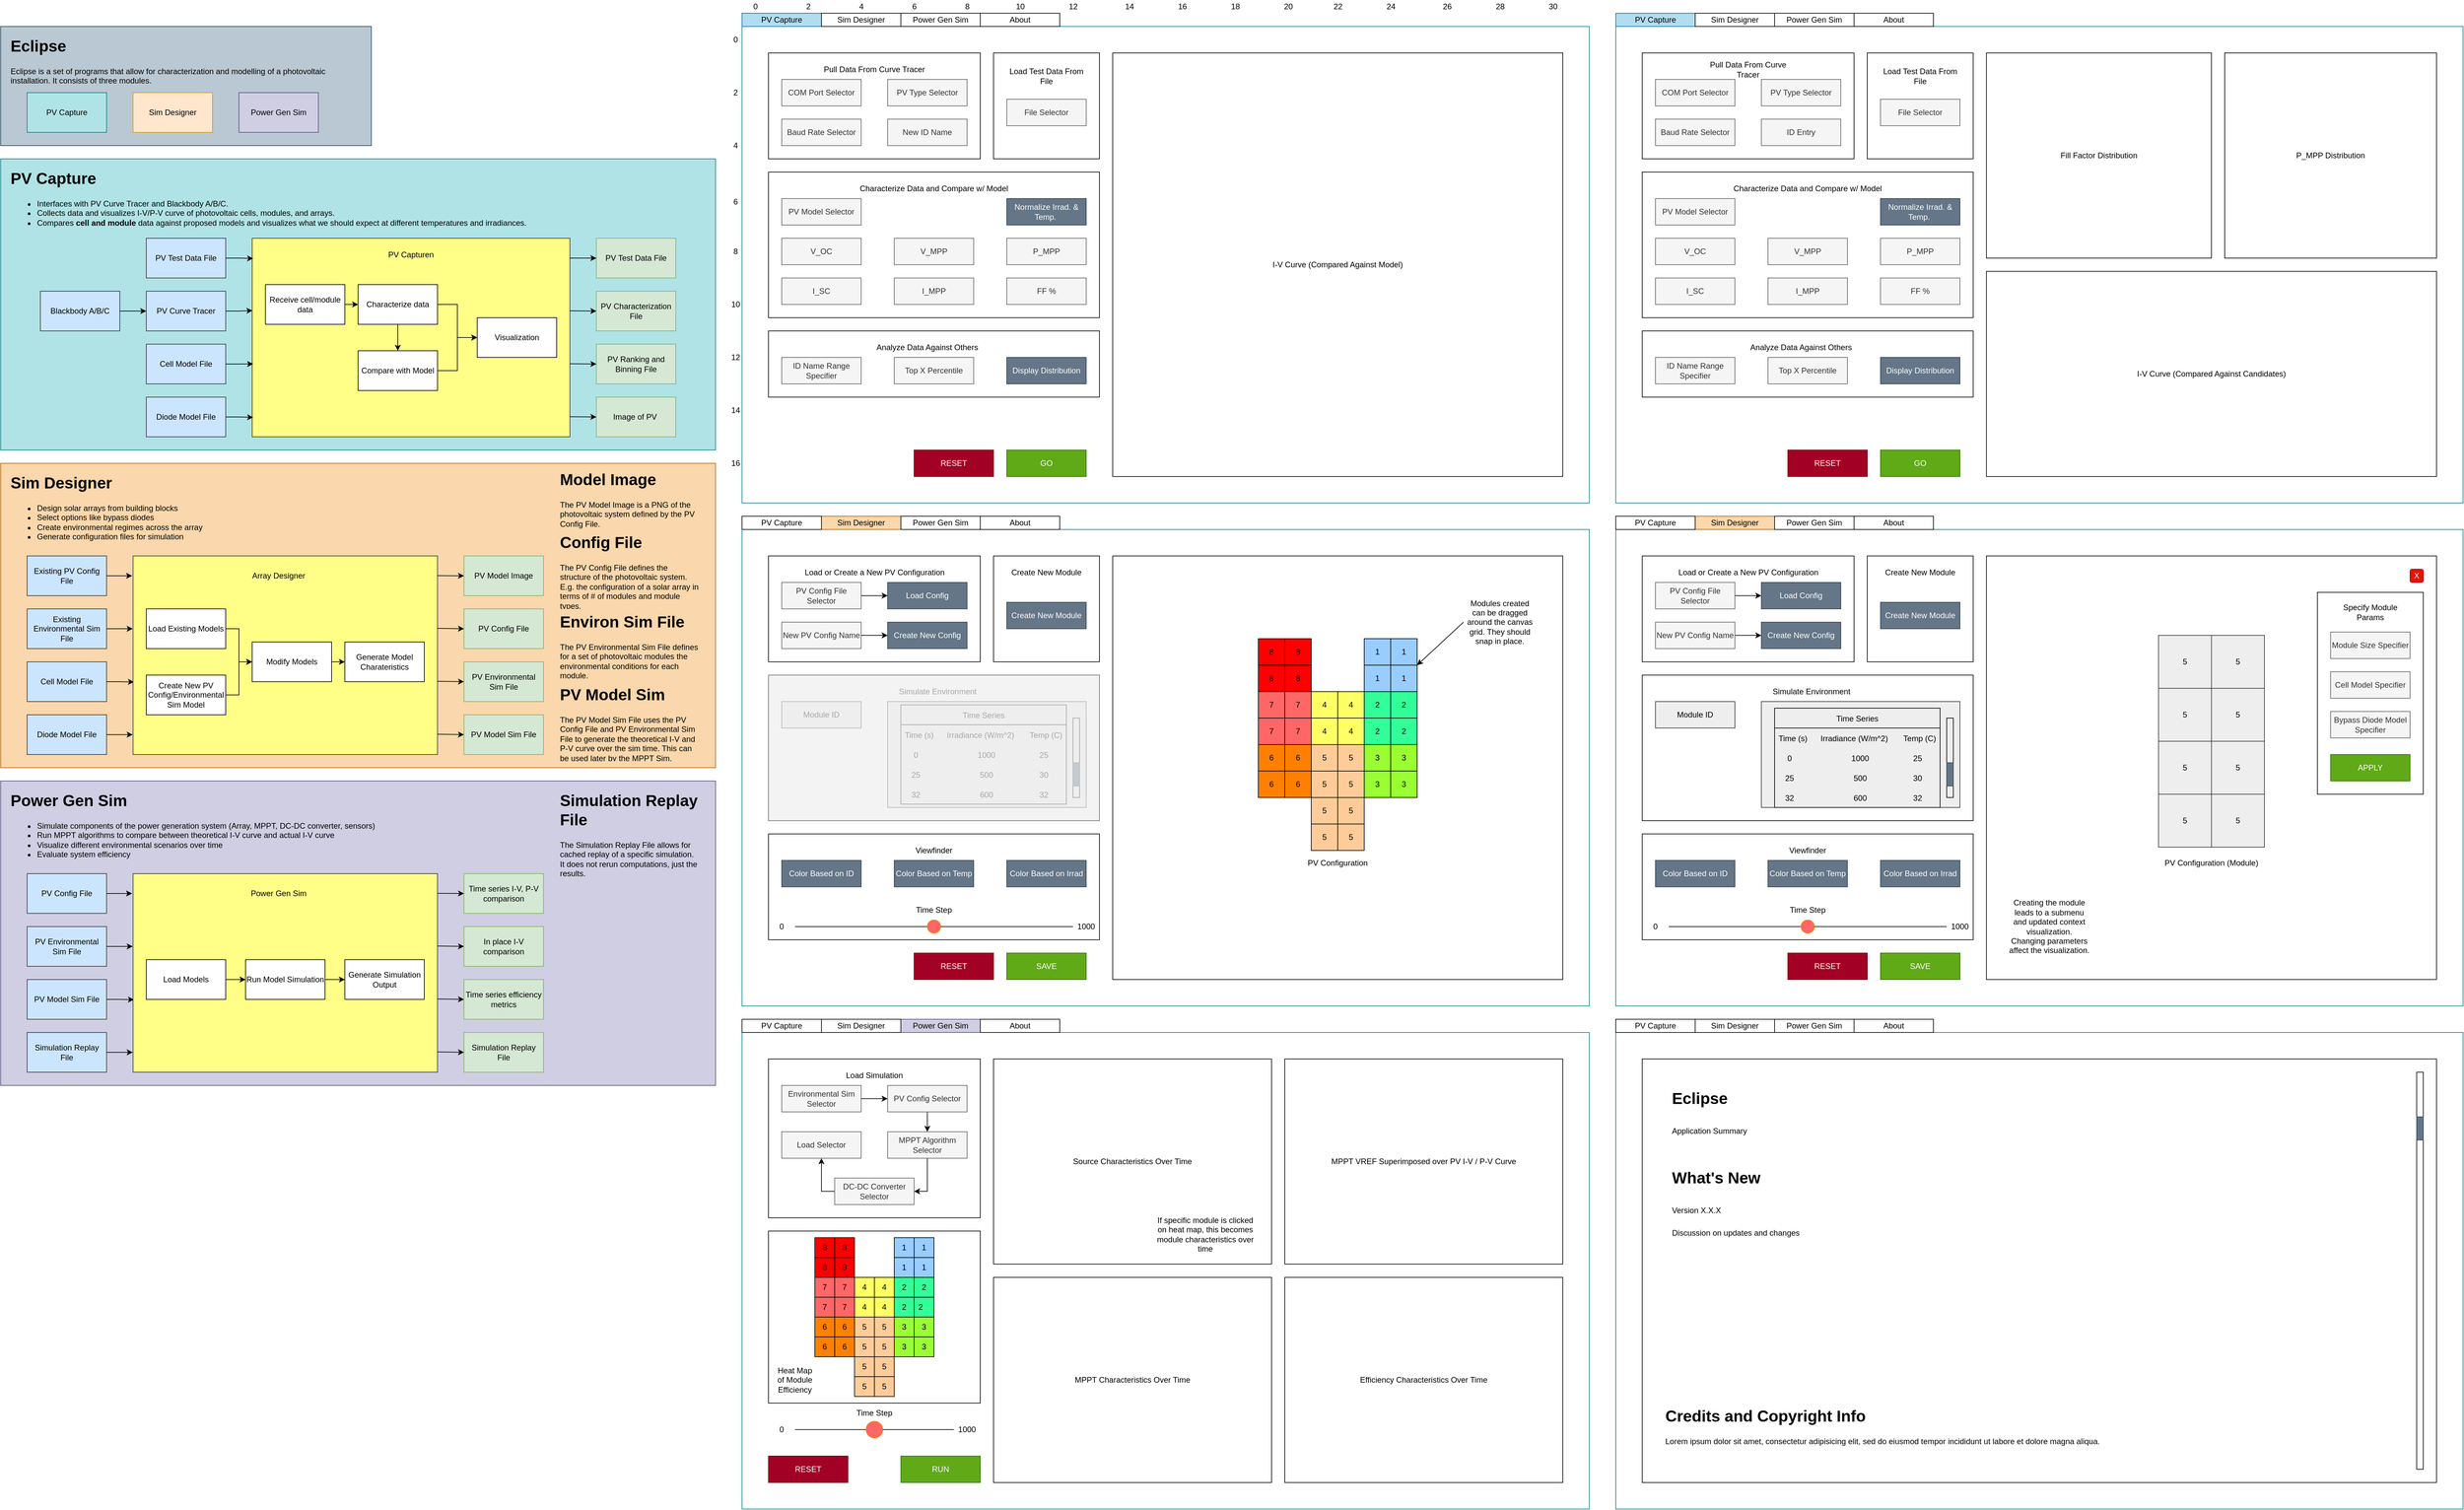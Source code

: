 <mxfile>
    <diagram id="I3PWonCNsNejqMa5jgsa" name="Page-1">
        <mxGraphModel dx="1636" dy="969" grid="1" gridSize="10" guides="1" tooltips="1" connect="1" arrows="1" fold="1" page="1" pageScale="1" pageWidth="850" pageHeight="1100" math="0" shadow="0">
            <root>
                <mxCell id="0"/>
                <mxCell id="1" parent="0"/>
                <mxCell id="J7im-ZEdmrDWB6RwCHdS-192" value="" style="rounded=0;whiteSpace=wrap;html=1;fillColor=none;strokeColor=#0e8088;" parent="1" vertex="1">
                    <mxGeometry x="1160" y="1560" width="1280" height="720" as="geometry"/>
                </mxCell>
                <mxCell id="74" value="" style="rounded=0;whiteSpace=wrap;html=1;fillColor=none;strokeColor=#0e8088;" parent="1" vertex="1">
                    <mxGeometry x="1160" y="800" width="1280" height="720" as="geometry"/>
                </mxCell>
                <mxCell id="96" value="" style="rounded=0;whiteSpace=wrap;html=1;fillColor=none;" parent="1" vertex="1">
                    <mxGeometry x="1200" y="1260" width="500" height="160" as="geometry"/>
                </mxCell>
                <mxCell id="MuoCTw_gSboUoV9mb7X--62" value="" style="rounded=0;whiteSpace=wrap;html=1;fillColor=#fad7ac;strokeColor=#b46504;" parent="1" vertex="1">
                    <mxGeometry x="40" y="700" width="1080" height="460" as="geometry"/>
                </mxCell>
                <mxCell id="MuoCTw_gSboUoV9mb7X--1" value="" style="rounded=0;whiteSpace=wrap;html=1;fillColor=#bac8d3;strokeColor=#23445d;" parent="1" vertex="1">
                    <mxGeometry x="40" y="40" width="560" height="180" as="geometry"/>
                </mxCell>
                <mxCell id="MuoCTw_gSboUoV9mb7X--3" value="&lt;h1&gt;Eclipse&lt;/h1&gt;&lt;p&gt;Eclipse is a set of programs that allow for characterization and modelling of a photovoltaic installation. It consists of three modules.&lt;/p&gt;" style="text;html=1;strokeColor=none;fillColor=none;spacing=5;spacingTop=-20;whiteSpace=wrap;overflow=hidden;rounded=0;" parent="1" vertex="1">
                    <mxGeometry x="50" y="50" width="540" height="80" as="geometry"/>
                </mxCell>
                <mxCell id="MuoCTw_gSboUoV9mb7X--4" value="Sim Designer" style="rounded=0;whiteSpace=wrap;html=1;fillColor=#ffe6cc;strokeColor=#d79b00;" parent="1" vertex="1">
                    <mxGeometry x="240" y="140" width="120" height="60" as="geometry"/>
                </mxCell>
                <mxCell id="MuoCTw_gSboUoV9mb7X--5" value="Power Gen Sim" style="rounded=0;whiteSpace=wrap;html=1;fillColor=#d0cee2;strokeColor=#56517e;" parent="1" vertex="1">
                    <mxGeometry x="400" y="140" width="120" height="60" as="geometry"/>
                </mxCell>
                <mxCell id="MuoCTw_gSboUoV9mb7X--6" value="PV Capture" style="rounded=0;whiteSpace=wrap;html=1;fillColor=#b0e3e6;strokeColor=#0e8088;" parent="1" vertex="1">
                    <mxGeometry x="80" y="140" width="120" height="60" as="geometry"/>
                </mxCell>
                <mxCell id="MuoCTw_gSboUoV9mb7X--8" value="" style="rounded=0;whiteSpace=wrap;html=1;fillColor=#b0e3e6;strokeColor=#0e8088;" parent="1" vertex="1">
                    <mxGeometry x="40" y="240" width="1080" height="440" as="geometry"/>
                </mxCell>
                <mxCell id="MuoCTw_gSboUoV9mb7X--9" value="&lt;h1&gt;PV Capture&lt;/h1&gt;&lt;p&gt;&lt;/p&gt;&lt;ul&gt;&lt;li&gt;Interfaces with PV Curve Tracer and Blackbody A/B/C.&lt;/li&gt;&lt;li&gt;Collects data and visualizes I-V/P-V curve of photovoltaic cells, modules, and arrays.&lt;/li&gt;&lt;li&gt;Compares &lt;b&gt;cell and module&lt;/b&gt; data against proposed models and visualizes what we should expect at different temperatures and irradiances.&lt;/li&gt;&lt;/ul&gt;&lt;p&gt;&lt;/p&gt;" style="text;html=1;strokeColor=none;fillColor=none;spacing=5;spacingTop=-20;whiteSpace=wrap;overflow=hidden;rounded=0;" parent="1" vertex="1">
                    <mxGeometry x="50" y="250" width="1040" height="110" as="geometry"/>
                </mxCell>
                <mxCell id="MuoCTw_gSboUoV9mb7X--87" style="edgeStyle=orthogonalEdgeStyle;rounded=0;orthogonalLoop=1;jettySize=auto;html=1;exitX=1;exitY=0.5;exitDx=0;exitDy=0;entryX=0.001;entryY=0.364;entryDx=0;entryDy=0;entryPerimeter=0;" parent="1" source="MuoCTw_gSboUoV9mb7X--10" target="MuoCTw_gSboUoV9mb7X--16" edge="1">
                    <mxGeometry relative="1" as="geometry"/>
                </mxCell>
                <mxCell id="MuoCTw_gSboUoV9mb7X--10" value="PV Curve Tracer" style="rounded=0;whiteSpace=wrap;html=1;fillColor=#cce5ff;strokeColor=#36393d;" parent="1" vertex="1">
                    <mxGeometry x="260" y="440" width="120" height="60" as="geometry"/>
                </mxCell>
                <mxCell id="MuoCTw_gSboUoV9mb7X--11" value="Blackbody A/B/C" style="rounded=0;whiteSpace=wrap;html=1;fillColor=#cce5ff;strokeColor=#36393d;" parent="1" vertex="1">
                    <mxGeometry x="100" y="440" width="120" height="60" as="geometry"/>
                </mxCell>
                <mxCell id="MuoCTw_gSboUoV9mb7X--50" style="edgeStyle=orthogonalEdgeStyle;rounded=0;orthogonalLoop=1;jettySize=auto;html=1;entryX=0;entryY=0.5;entryDx=0;entryDy=0;exitX=1;exitY=0.5;exitDx=0;exitDy=0;" parent="1" source="MuoCTw_gSboUoV9mb7X--11" target="MuoCTw_gSboUoV9mb7X--10" edge="1">
                    <mxGeometry relative="1" as="geometry">
                        <mxPoint x="220" y="470" as="sourcePoint"/>
                        <Array as="points"/>
                    </mxGeometry>
                </mxCell>
                <mxCell id="MuoCTw_gSboUoV9mb7X--16" value="" style="rounded=0;whiteSpace=wrap;html=1;fillColor=#ffff88;strokeColor=#36393d;" parent="1" vertex="1">
                    <mxGeometry x="420" y="360" width="480" height="300" as="geometry"/>
                </mxCell>
                <mxCell id="MuoCTw_gSboUoV9mb7X--58" style="edgeStyle=orthogonalEdgeStyle;rounded=0;orthogonalLoop=1;jettySize=auto;html=1;exitX=1;exitY=0.5;exitDx=0;exitDy=0;entryX=0;entryY=0.5;entryDx=0;entryDy=0;" parent="1" source="MuoCTw_gSboUoV9mb7X--20" target="MuoCTw_gSboUoV9mb7X--59" edge="1">
                    <mxGeometry relative="1" as="geometry">
                        <mxPoint x="720" y="530" as="targetPoint"/>
                    </mxGeometry>
                </mxCell>
                <mxCell id="MuoCTw_gSboUoV9mb7X--71" value="" style="edgeStyle=orthogonalEdgeStyle;rounded=0;orthogonalLoop=1;jettySize=auto;html=1;" parent="1" source="MuoCTw_gSboUoV9mb7X--20" target="MuoCTw_gSboUoV9mb7X--69" edge="1">
                    <mxGeometry relative="1" as="geometry"/>
                </mxCell>
                <mxCell id="MuoCTw_gSboUoV9mb7X--20" value="Characterize data" style="rounded=0;whiteSpace=wrap;html=1;" parent="1" vertex="1">
                    <mxGeometry x="580" y="430" width="120" height="60" as="geometry"/>
                </mxCell>
                <mxCell id="MuoCTw_gSboUoV9mb7X--57" style="edgeStyle=orthogonalEdgeStyle;rounded=0;orthogonalLoop=1;jettySize=auto;html=1;exitX=1;exitY=0.5;exitDx=0;exitDy=0;entryX=0;entryY=0.5;entryDx=0;entryDy=0;" parent="1" target="MuoCTw_gSboUoV9mb7X--20" edge="1">
                    <mxGeometry relative="1" as="geometry">
                        <mxPoint x="560" y="460" as="sourcePoint"/>
                    </mxGeometry>
                </mxCell>
                <mxCell id="MuoCTw_gSboUoV9mb7X--23" value="PV Capturen" style="text;html=1;strokeColor=none;fillColor=none;align=center;verticalAlign=middle;whiteSpace=wrap;rounded=0;" parent="1" vertex="1">
                    <mxGeometry x="595" y="370" width="130" height="30" as="geometry"/>
                </mxCell>
                <mxCell id="MuoCTw_gSboUoV9mb7X--25" value="&lt;h1&gt;Sim Designer&lt;/h1&gt;&lt;ul&gt;&lt;li&gt;Design solar arrays from building blocks&lt;/li&gt;&lt;li&gt;Select options like bypass diodes&lt;/li&gt;&lt;li&gt;Create environmental regimes across the array&lt;/li&gt;&lt;li&gt;Generate configuration files for simulation&lt;/li&gt;&lt;/ul&gt;&lt;p&gt;&lt;/p&gt;" style="text;html=1;strokeColor=none;fillColor=none;spacing=5;spacingTop=-20;whiteSpace=wrap;overflow=hidden;rounded=0;" parent="1" vertex="1">
                    <mxGeometry x="50" y="710" width="1060" height="130" as="geometry"/>
                </mxCell>
                <mxCell id="MuoCTw_gSboUoV9mb7X--109" style="edgeStyle=orthogonalEdgeStyle;rounded=0;orthogonalLoop=1;jettySize=auto;html=1;exitX=1;exitY=0.5;exitDx=0;exitDy=0;entryX=0.003;entryY=0.635;entryDx=0;entryDy=0;entryPerimeter=0;" parent="1" source="MuoCTw_gSboUoV9mb7X--33" target="MuoCTw_gSboUoV9mb7X--61" edge="1">
                    <mxGeometry relative="1" as="geometry"/>
                </mxCell>
                <mxCell id="MuoCTw_gSboUoV9mb7X--33" value="Cell Model File" style="rounded=0;whiteSpace=wrap;html=1;fillColor=#cce5ff;strokeColor=#36393d;" parent="1" vertex="1">
                    <mxGeometry x="80" y="1000" width="120" height="60" as="geometry"/>
                </mxCell>
                <mxCell id="MuoCTw_gSboUoV9mb7X--111" style="edgeStyle=orthogonalEdgeStyle;rounded=0;orthogonalLoop=1;jettySize=auto;html=1;exitX=1;exitY=0.5;exitDx=0;exitDy=0;entryX=-0.001;entryY=0.899;entryDx=0;entryDy=0;entryPerimeter=0;" parent="1" source="MuoCTw_gSboUoV9mb7X--39" target="MuoCTw_gSboUoV9mb7X--61" edge="1">
                    <mxGeometry relative="1" as="geometry"/>
                </mxCell>
                <mxCell id="MuoCTw_gSboUoV9mb7X--39" value="Diode Model File" style="rounded=0;whiteSpace=wrap;html=1;fillColor=#cce5ff;strokeColor=#36393d;" parent="1" vertex="1">
                    <mxGeometry x="80" y="1080" width="120" height="60" as="geometry"/>
                </mxCell>
                <mxCell id="MuoCTw_gSboUoV9mb7X--107" style="edgeStyle=orthogonalEdgeStyle;rounded=0;orthogonalLoop=1;jettySize=auto;html=1;exitX=1;exitY=0.5;exitDx=0;exitDy=0;entryX=-0.003;entryY=0.099;entryDx=0;entryDy=0;entryPerimeter=0;" parent="1" source="MuoCTw_gSboUoV9mb7X--44" target="MuoCTw_gSboUoV9mb7X--61" edge="1">
                    <mxGeometry relative="1" as="geometry"/>
                </mxCell>
                <mxCell id="MuoCTw_gSboUoV9mb7X--44" value="Existing PV Config File" style="rounded=0;whiteSpace=wrap;html=1;fillColor=#cce5ff;strokeColor=#36393d;" parent="1" vertex="1">
                    <mxGeometry x="80" y="840" width="120" height="60" as="geometry"/>
                </mxCell>
                <mxCell id="MuoCTw_gSboUoV9mb7X--85" style="edgeStyle=orthogonalEdgeStyle;rounded=0;orthogonalLoop=1;jettySize=auto;html=1;exitX=1;exitY=0.5;exitDx=0;exitDy=0;entryX=0.003;entryY=0.633;entryDx=0;entryDy=0;entryPerimeter=0;" parent="1" source="MuoCTw_gSboUoV9mb7X--45" target="MuoCTw_gSboUoV9mb7X--16" edge="1">
                    <mxGeometry relative="1" as="geometry"/>
                </mxCell>
                <mxCell id="MuoCTw_gSboUoV9mb7X--45" value="Cell Model File" style="rounded=0;whiteSpace=wrap;html=1;fillColor=#cce5ff;strokeColor=#36393d;" parent="1" vertex="1">
                    <mxGeometry x="260" y="520" width="120" height="60" as="geometry"/>
                </mxCell>
                <mxCell id="MuoCTw_gSboUoV9mb7X--48" value="PV Characterization File" style="rounded=0;whiteSpace=wrap;html=1;fillColor=#d5e8d4;strokeColor=#82b366;" parent="1" vertex="1">
                    <mxGeometry x="940" y="440" width="120" height="60" as="geometry"/>
                </mxCell>
                <mxCell id="MuoCTw_gSboUoV9mb7X--51" value="PV Ranking and Binning File" style="rounded=0;whiteSpace=wrap;html=1;fillColor=#d5e8d4;strokeColor=#82b366;" parent="1" vertex="1">
                    <mxGeometry x="940" y="520" width="120" height="60" as="geometry"/>
                </mxCell>
                <mxCell id="MuoCTw_gSboUoV9mb7X--84" style="edgeStyle=orthogonalEdgeStyle;rounded=0;orthogonalLoop=1;jettySize=auto;html=1;entryX=0.003;entryY=0.902;entryDx=0;entryDy=0;entryPerimeter=0;" parent="1" source="MuoCTw_gSboUoV9mb7X--52" target="MuoCTw_gSboUoV9mb7X--16" edge="1">
                    <mxGeometry relative="1" as="geometry"/>
                </mxCell>
                <mxCell id="MuoCTw_gSboUoV9mb7X--52" value="Diode Model File" style="rounded=0;whiteSpace=wrap;html=1;fillColor=#cce5ff;strokeColor=#36393d;" parent="1" vertex="1">
                    <mxGeometry x="260" y="600" width="120" height="60" as="geometry"/>
                </mxCell>
                <mxCell id="MuoCTw_gSboUoV9mb7X--59" value="Visualization" style="rounded=0;whiteSpace=wrap;html=1;" parent="1" vertex="1">
                    <mxGeometry x="760" y="480" width="120" height="60" as="geometry"/>
                </mxCell>
                <mxCell id="MuoCTw_gSboUoV9mb7X--61" value="" style="rounded=0;whiteSpace=wrap;html=1;fillColor=#ffff88;strokeColor=#36393d;" parent="1" vertex="1">
                    <mxGeometry x="240" y="840" width="460" height="300" as="geometry"/>
                </mxCell>
                <mxCell id="MuoCTw_gSboUoV9mb7X--108" style="edgeStyle=orthogonalEdgeStyle;rounded=0;orthogonalLoop=1;jettySize=auto;html=1;exitX=1;exitY=0.5;exitDx=0;exitDy=0;entryX=-0.001;entryY=0.366;entryDx=0;entryDy=0;entryPerimeter=0;" parent="1" source="MuoCTw_gSboUoV9mb7X--64" target="MuoCTw_gSboUoV9mb7X--61" edge="1">
                    <mxGeometry relative="1" as="geometry"/>
                </mxCell>
                <mxCell id="MuoCTw_gSboUoV9mb7X--64" value="Existing Environmental Sim File" style="rounded=0;whiteSpace=wrap;html=1;fillColor=#cce5ff;strokeColor=#36393d;" parent="1" vertex="1">
                    <mxGeometry x="80" y="920" width="120" height="60" as="geometry"/>
                </mxCell>
                <mxCell id="MuoCTw_gSboUoV9mb7X--65" value="PV Config File" style="rounded=0;whiteSpace=wrap;html=1;fillColor=#d5e8d4;strokeColor=#82b366;" parent="1" vertex="1">
                    <mxGeometry x="740" y="920" width="120" height="60" as="geometry"/>
                </mxCell>
                <mxCell id="MuoCTw_gSboUoV9mb7X--66" value="PV Model Image" style="rounded=0;whiteSpace=wrap;html=1;fillColor=#d5e8d4;strokeColor=#82b366;" parent="1" vertex="1">
                    <mxGeometry x="740" y="840" width="120" height="60" as="geometry"/>
                </mxCell>
                <mxCell id="MuoCTw_gSboUoV9mb7X--67" value="PV Environmental Sim File" style="rounded=0;whiteSpace=wrap;html=1;fillColor=#d5e8d4;strokeColor=#82b366;" parent="1" vertex="1">
                    <mxGeometry x="740" y="1000" width="120" height="60" as="geometry"/>
                </mxCell>
                <mxCell id="MuoCTw_gSboUoV9mb7X--112" style="edgeStyle=orthogonalEdgeStyle;rounded=0;orthogonalLoop=1;jettySize=auto;html=1;exitX=1;exitY=0.5;exitDx=0;exitDy=0;entryX=0;entryY=0.5;entryDx=0;entryDy=0;" parent="1" source="MuoCTw_gSboUoV9mb7X--68" target="MuoCTw_gSboUoV9mb7X--104" edge="1">
                    <mxGeometry relative="1" as="geometry"/>
                </mxCell>
                <mxCell id="MuoCTw_gSboUoV9mb7X--68" value="Load Existing Models" style="rounded=0;whiteSpace=wrap;html=1;" parent="1" vertex="1">
                    <mxGeometry x="260" y="920" width="120" height="60" as="geometry"/>
                </mxCell>
                <mxCell id="MuoCTw_gSboUoV9mb7X--70" style="edgeStyle=orthogonalEdgeStyle;rounded=0;orthogonalLoop=1;jettySize=auto;html=1;exitX=1;exitY=0.5;exitDx=0;exitDy=0;entryX=0;entryY=0.5;entryDx=0;entryDy=0;" parent="1" source="MuoCTw_gSboUoV9mb7X--69" target="MuoCTw_gSboUoV9mb7X--59" edge="1">
                    <mxGeometry relative="1" as="geometry"/>
                </mxCell>
                <mxCell id="MuoCTw_gSboUoV9mb7X--69" value="Compare with Model" style="rounded=0;whiteSpace=wrap;html=1;" parent="1" vertex="1">
                    <mxGeometry x="580" y="530" width="120" height="60" as="geometry"/>
                </mxCell>
                <mxCell id="MuoCTw_gSboUoV9mb7X--73" value="Image of PV&amp;nbsp;" style="rounded=0;whiteSpace=wrap;html=1;fillColor=#d5e8d4;strokeColor=#82b366;" parent="1" vertex="1">
                    <mxGeometry x="940" y="600" width="120" height="60" as="geometry"/>
                </mxCell>
                <mxCell id="MuoCTw_gSboUoV9mb7X--76" value="Receive cell/module data" style="rounded=0;whiteSpace=wrap;html=1;" parent="1" vertex="1">
                    <mxGeometry x="440" y="430" width="120" height="60" as="geometry"/>
                </mxCell>
                <mxCell id="MuoCTw_gSboUoV9mb7X--88" style="edgeStyle=orthogonalEdgeStyle;rounded=0;orthogonalLoop=1;jettySize=auto;html=1;exitX=1;exitY=0.5;exitDx=0;exitDy=0;entryX=0.003;entryY=0.102;entryDx=0;entryDy=0;entryPerimeter=0;" parent="1" source="MuoCTw_gSboUoV9mb7X--77" target="MuoCTw_gSboUoV9mb7X--16" edge="1">
                    <mxGeometry relative="1" as="geometry"/>
                </mxCell>
                <mxCell id="MuoCTw_gSboUoV9mb7X--77" value="PV Test Data File" style="rounded=0;whiteSpace=wrap;html=1;fillColor=#cce5ff;strokeColor=#36393d;" parent="1" vertex="1">
                    <mxGeometry x="260" y="360" width="120" height="60" as="geometry"/>
                </mxCell>
                <mxCell id="MuoCTw_gSboUoV9mb7X--83" value="PV Test Data File" style="rounded=0;whiteSpace=wrap;html=1;fillColor=#d5e8d4;strokeColor=#82b366;" parent="1" vertex="1">
                    <mxGeometry x="940" y="360" width="120" height="60" as="geometry"/>
                </mxCell>
                <mxCell id="MuoCTw_gSboUoV9mb7X--97" value="" style="endArrow=classic;html=1;rounded=0;entryX=0;entryY=0.5;entryDx=0;entryDy=0;" parent="1" target="MuoCTw_gSboUoV9mb7X--83" edge="1">
                    <mxGeometry width="50" height="50" relative="1" as="geometry">
                        <mxPoint x="900" y="390" as="sourcePoint"/>
                        <mxPoint x="920" y="310" as="targetPoint"/>
                    </mxGeometry>
                </mxCell>
                <mxCell id="MuoCTw_gSboUoV9mb7X--98" value="" style="endArrow=classic;html=1;rounded=0;entryX=0;entryY=0.5;entryDx=0;entryDy=0;" parent="1" target="MuoCTw_gSboUoV9mb7X--48" edge="1">
                    <mxGeometry width="50" height="50" relative="1" as="geometry">
                        <mxPoint x="900" y="469.66" as="sourcePoint"/>
                        <mxPoint x="940" y="469.66" as="targetPoint"/>
                    </mxGeometry>
                </mxCell>
                <mxCell id="MuoCTw_gSboUoV9mb7X--99" value="" style="endArrow=classic;html=1;rounded=0;entryX=0;entryY=0.5;entryDx=0;entryDy=0;" parent="1" target="MuoCTw_gSboUoV9mb7X--51" edge="1">
                    <mxGeometry width="50" height="50" relative="1" as="geometry">
                        <mxPoint x="900" y="549.66" as="sourcePoint"/>
                        <mxPoint x="940" y="549.66" as="targetPoint"/>
                    </mxGeometry>
                </mxCell>
                <mxCell id="MuoCTw_gSboUoV9mb7X--100" value="" style="endArrow=classic;html=1;rounded=0;entryX=0;entryY=0.5;entryDx=0;entryDy=0;" parent="1" target="MuoCTw_gSboUoV9mb7X--73" edge="1">
                    <mxGeometry width="50" height="50" relative="1" as="geometry">
                        <mxPoint x="900" y="629.66" as="sourcePoint"/>
                        <mxPoint x="940" y="630" as="targetPoint"/>
                    </mxGeometry>
                </mxCell>
                <mxCell id="MuoCTw_gSboUoV9mb7X--102" value="Array Designer" style="text;html=1;strokeColor=none;fillColor=none;align=center;verticalAlign=middle;whiteSpace=wrap;rounded=0;" parent="1" vertex="1">
                    <mxGeometry x="395" y="855" width="130" height="30" as="geometry"/>
                </mxCell>
                <mxCell id="MuoCTw_gSboUoV9mb7X--113" style="edgeStyle=orthogonalEdgeStyle;rounded=0;orthogonalLoop=1;jettySize=auto;html=1;exitX=1;exitY=0.5;exitDx=0;exitDy=0;" parent="1" source="MuoCTw_gSboUoV9mb7X--103" edge="1">
                    <mxGeometry relative="1" as="geometry">
                        <mxPoint x="420" y="1000" as="targetPoint"/>
                        <Array as="points">
                            <mxPoint x="400" y="1050"/>
                            <mxPoint x="400" y="1000"/>
                        </Array>
                    </mxGeometry>
                </mxCell>
                <mxCell id="MuoCTw_gSboUoV9mb7X--103" value="Create New PV Config/Environmental Sim Model" style="rounded=0;whiteSpace=wrap;html=1;" parent="1" vertex="1">
                    <mxGeometry x="260" y="1020" width="120" height="60" as="geometry"/>
                </mxCell>
                <mxCell id="MuoCTw_gSboUoV9mb7X--114" style="edgeStyle=orthogonalEdgeStyle;rounded=0;orthogonalLoop=1;jettySize=auto;html=1;exitX=1;exitY=0.5;exitDx=0;exitDy=0;entryX=0;entryY=0.5;entryDx=0;entryDy=0;" parent="1" source="MuoCTw_gSboUoV9mb7X--104" target="MuoCTw_gSboUoV9mb7X--106" edge="1">
                    <mxGeometry relative="1" as="geometry"/>
                </mxCell>
                <mxCell id="MuoCTw_gSboUoV9mb7X--104" value="Modify Models" style="rounded=0;whiteSpace=wrap;html=1;" parent="1" vertex="1">
                    <mxGeometry x="420" y="970" width="120" height="60" as="geometry"/>
                </mxCell>
                <mxCell id="MuoCTw_gSboUoV9mb7X--106" value="Generate Model Charateristics" style="rounded=0;whiteSpace=wrap;html=1;" parent="1" vertex="1">
                    <mxGeometry x="560" y="970" width="120" height="60" as="geometry"/>
                </mxCell>
                <mxCell id="MuoCTw_gSboUoV9mb7X--115" value="PV Model Sim File" style="rounded=0;whiteSpace=wrap;html=1;fillColor=#d5e8d4;strokeColor=#82b366;" parent="1" vertex="1">
                    <mxGeometry x="740" y="1080" width="120" height="60" as="geometry"/>
                </mxCell>
                <mxCell id="MuoCTw_gSboUoV9mb7X--116" value="" style="endArrow=classic;html=1;rounded=0;entryX=0;entryY=0.5;entryDx=0;entryDy=0;" parent="1" target="MuoCTw_gSboUoV9mb7X--66" edge="1">
                    <mxGeometry width="50" height="50" relative="1" as="geometry">
                        <mxPoint x="700" y="869.72" as="sourcePoint"/>
                        <mxPoint x="740" y="869.72" as="targetPoint"/>
                    </mxGeometry>
                </mxCell>
                <mxCell id="MuoCTw_gSboUoV9mb7X--117" value="" style="endArrow=classic;html=1;rounded=0;entryX=0;entryY=0.5;entryDx=0;entryDy=0;" parent="1" target="MuoCTw_gSboUoV9mb7X--65" edge="1">
                    <mxGeometry width="50" height="50" relative="1" as="geometry">
                        <mxPoint x="700" y="949.38" as="sourcePoint"/>
                        <mxPoint x="730" y="950" as="targetPoint"/>
                    </mxGeometry>
                </mxCell>
                <mxCell id="MuoCTw_gSboUoV9mb7X--118" value="" style="endArrow=classic;html=1;rounded=0;entryX=0;entryY=0.5;entryDx=0;entryDy=0;" parent="1" target="MuoCTw_gSboUoV9mb7X--67" edge="1">
                    <mxGeometry width="50" height="50" relative="1" as="geometry">
                        <mxPoint x="700" y="1029.38" as="sourcePoint"/>
                        <mxPoint x="740" y="1030" as="targetPoint"/>
                    </mxGeometry>
                </mxCell>
                <mxCell id="MuoCTw_gSboUoV9mb7X--119" value="" style="endArrow=classic;html=1;rounded=0;entryX=0;entryY=0.5;entryDx=0;entryDy=0;" parent="1" target="MuoCTw_gSboUoV9mb7X--115" edge="1">
                    <mxGeometry width="50" height="50" relative="1" as="geometry">
                        <mxPoint x="700" y="1109.38" as="sourcePoint"/>
                        <mxPoint x="740" y="1109.72" as="targetPoint"/>
                    </mxGeometry>
                </mxCell>
                <mxCell id="MuoCTw_gSboUoV9mb7X--120" value="&lt;h1&gt;Config File&lt;/h1&gt;&lt;p&gt;The PV Config File defines the structure of the photovoltaic system. E.g. the configuration of a solar array in terms of # of modules and module types.&lt;/p&gt;" style="text;html=1;strokeColor=none;fillColor=none;spacing=5;spacingTop=-20;whiteSpace=wrap;overflow=hidden;rounded=0;" parent="1" vertex="1">
                    <mxGeometry x="880" y="800" width="220" height="120" as="geometry"/>
                </mxCell>
                <mxCell id="MuoCTw_gSboUoV9mb7X--121" value="&lt;h1&gt;Model Image&lt;/h1&gt;&lt;p&gt;The PV Model Image is a PNG of the photovoltaic system defined by the PV Config File.&lt;/p&gt;" style="text;html=1;strokeColor=none;fillColor=none;spacing=5;spacingTop=-20;whiteSpace=wrap;overflow=hidden;rounded=0;" parent="1" vertex="1">
                    <mxGeometry x="880" y="705" width="220" height="100" as="geometry"/>
                </mxCell>
                <mxCell id="MuoCTw_gSboUoV9mb7X--122" value="&lt;h1&gt;Environ Sim File&lt;/h1&gt;&lt;p&gt;The PV Environmental Sim File defines for a set of photovoltaic modules the environmental conditions for each module.&lt;/p&gt;" style="text;html=1;strokeColor=none;fillColor=none;spacing=5;spacingTop=-20;whiteSpace=wrap;overflow=hidden;rounded=0;" parent="1" vertex="1">
                    <mxGeometry x="880" y="920" width="220" height="110" as="geometry"/>
                </mxCell>
                <mxCell id="MuoCTw_gSboUoV9mb7X--123" value="&lt;h1&gt;PV Model Sim&lt;/h1&gt;&lt;p&gt;The PV Model Sim File uses the PV Config File and PV Environmental Sim File to generate the theoretical I-V and P-V curve over the sim time. This can be used later by the MPPT Sim.&lt;/p&gt;" style="text;html=1;strokeColor=none;fillColor=none;spacing=5;spacingTop=-20;whiteSpace=wrap;overflow=hidden;rounded=0;" parent="1" vertex="1">
                    <mxGeometry x="880" y="1030" width="220" height="120" as="geometry"/>
                </mxCell>
                <mxCell id="MuoCTw_gSboUoV9mb7X--125" value="" style="rounded=0;whiteSpace=wrap;html=1;fillColor=#d0cee2;strokeColor=#56517e;" parent="1" vertex="1">
                    <mxGeometry x="40" y="1180" width="1080" height="460" as="geometry"/>
                </mxCell>
                <mxCell id="MuoCTw_gSboUoV9mb7X--126" value="&lt;h1&gt;Power Gen Sim&lt;/h1&gt;&lt;ul&gt;&lt;li&gt;Simulate components of the power generation system (Array, MPPT, DC-DC converter, sensors)&lt;/li&gt;&lt;li&gt;Run MPPT algorithms to compare between theoretical I-V curve and actual I-V curve&lt;/li&gt;&lt;li&gt;Visualize different environmental scenarios over time&lt;/li&gt;&lt;li&gt;Evaluate system efficiency&lt;/li&gt;&lt;/ul&gt;&lt;p&gt;&lt;/p&gt;" style="text;html=1;strokeColor=none;fillColor=none;spacing=5;spacingTop=-20;whiteSpace=wrap;overflow=hidden;rounded=0;" parent="1" vertex="1">
                    <mxGeometry x="50" y="1190" width="1060" height="130" as="geometry"/>
                </mxCell>
                <mxCell id="MuoCTw_gSboUoV9mb7X--127" style="edgeStyle=orthogonalEdgeStyle;rounded=0;orthogonalLoop=1;jettySize=auto;html=1;exitX=1;exitY=0.5;exitDx=0;exitDy=0;entryX=0.003;entryY=0.635;entryDx=0;entryDy=0;entryPerimeter=0;" parent="1" source="MuoCTw_gSboUoV9mb7X--128" target="MuoCTw_gSboUoV9mb7X--133" edge="1">
                    <mxGeometry relative="1" as="geometry"/>
                </mxCell>
                <mxCell id="MuoCTw_gSboUoV9mb7X--128" value="PV Model Sim File" style="rounded=0;whiteSpace=wrap;html=1;fillColor=#cce5ff;strokeColor=#36393d;" parent="1" vertex="1">
                    <mxGeometry x="80" y="1480" width="120" height="60" as="geometry"/>
                </mxCell>
                <mxCell id="MuoCTw_gSboUoV9mb7X--129" style="edgeStyle=orthogonalEdgeStyle;rounded=0;orthogonalLoop=1;jettySize=auto;html=1;exitX=1;exitY=0.5;exitDx=0;exitDy=0;entryX=-0.001;entryY=0.899;entryDx=0;entryDy=0;entryPerimeter=0;" parent="1" source="MuoCTw_gSboUoV9mb7X--130" target="MuoCTw_gSboUoV9mb7X--133" edge="1">
                    <mxGeometry relative="1" as="geometry"/>
                </mxCell>
                <mxCell id="MuoCTw_gSboUoV9mb7X--130" value="Simulation Replay File" style="rounded=0;whiteSpace=wrap;html=1;fillColor=#cce5ff;strokeColor=#36393d;" parent="1" vertex="1">
                    <mxGeometry x="80" y="1560" width="120" height="60" as="geometry"/>
                </mxCell>
                <mxCell id="MuoCTw_gSboUoV9mb7X--131" style="edgeStyle=orthogonalEdgeStyle;rounded=0;orthogonalLoop=1;jettySize=auto;html=1;exitX=1;exitY=0.5;exitDx=0;exitDy=0;entryX=-0.003;entryY=0.099;entryDx=0;entryDy=0;entryPerimeter=0;" parent="1" source="MuoCTw_gSboUoV9mb7X--132" target="MuoCTw_gSboUoV9mb7X--133" edge="1">
                    <mxGeometry relative="1" as="geometry"/>
                </mxCell>
                <mxCell id="MuoCTw_gSboUoV9mb7X--132" value="PV Config File" style="rounded=0;whiteSpace=wrap;html=1;fillColor=#cce5ff;strokeColor=#36393d;" parent="1" vertex="1">
                    <mxGeometry x="80" y="1320" width="120" height="60" as="geometry"/>
                </mxCell>
                <mxCell id="MuoCTw_gSboUoV9mb7X--133" value="" style="rounded=0;whiteSpace=wrap;html=1;fillColor=#ffff88;strokeColor=#36393d;" parent="1" vertex="1">
                    <mxGeometry x="240" y="1320" width="460" height="300" as="geometry"/>
                </mxCell>
                <mxCell id="MuoCTw_gSboUoV9mb7X--134" style="edgeStyle=orthogonalEdgeStyle;rounded=0;orthogonalLoop=1;jettySize=auto;html=1;exitX=1;exitY=0.5;exitDx=0;exitDy=0;entryX=-0.001;entryY=0.366;entryDx=0;entryDy=0;entryPerimeter=0;" parent="1" source="MuoCTw_gSboUoV9mb7X--135" target="MuoCTw_gSboUoV9mb7X--133" edge="1">
                    <mxGeometry relative="1" as="geometry"/>
                </mxCell>
                <mxCell id="MuoCTw_gSboUoV9mb7X--135" value="PV Environmental Sim File" style="rounded=0;whiteSpace=wrap;html=1;fillColor=#cce5ff;strokeColor=#36393d;" parent="1" vertex="1">
                    <mxGeometry x="80" y="1400" width="120" height="60" as="geometry"/>
                </mxCell>
                <mxCell id="MuoCTw_gSboUoV9mb7X--136" value="In place I-V comparison" style="rounded=0;whiteSpace=wrap;html=1;fillColor=#d5e8d4;strokeColor=#82b366;" parent="1" vertex="1">
                    <mxGeometry x="740" y="1400" width="120" height="60" as="geometry"/>
                </mxCell>
                <mxCell id="MuoCTw_gSboUoV9mb7X--137" value="Time series I-V, P-V comparison" style="rounded=0;whiteSpace=wrap;html=1;fillColor=#d5e8d4;strokeColor=#82b366;" parent="1" vertex="1">
                    <mxGeometry x="740" y="1320" width="120" height="60" as="geometry"/>
                </mxCell>
                <mxCell id="MuoCTw_gSboUoV9mb7X--138" value="Time series efficiency metrics" style="rounded=0;whiteSpace=wrap;html=1;fillColor=#d5e8d4;strokeColor=#82b366;" parent="1" vertex="1">
                    <mxGeometry x="740" y="1480" width="120" height="60" as="geometry"/>
                </mxCell>
                <mxCell id="MuoCTw_gSboUoV9mb7X--139" style="edgeStyle=orthogonalEdgeStyle;rounded=0;orthogonalLoop=1;jettySize=auto;html=1;exitX=1;exitY=0.5;exitDx=0;exitDy=0;entryX=0;entryY=0.5;entryDx=0;entryDy=0;" parent="1" source="MuoCTw_gSboUoV9mb7X--140" target="MuoCTw_gSboUoV9mb7X--145" edge="1">
                    <mxGeometry relative="1" as="geometry"/>
                </mxCell>
                <mxCell id="MuoCTw_gSboUoV9mb7X--140" value="Load Models" style="rounded=0;whiteSpace=wrap;html=1;" parent="1" vertex="1">
                    <mxGeometry x="260" y="1450" width="120" height="60" as="geometry"/>
                </mxCell>
                <mxCell id="MuoCTw_gSboUoV9mb7X--141" value="Power Gen Sim" style="text;html=1;strokeColor=none;fillColor=none;align=center;verticalAlign=middle;whiteSpace=wrap;rounded=0;" parent="1" vertex="1">
                    <mxGeometry x="395" y="1335" width="130" height="30" as="geometry"/>
                </mxCell>
                <mxCell id="MuoCTw_gSboUoV9mb7X--144" style="edgeStyle=orthogonalEdgeStyle;rounded=0;orthogonalLoop=1;jettySize=auto;html=1;exitX=1;exitY=0.5;exitDx=0;exitDy=0;entryX=0;entryY=0.5;entryDx=0;entryDy=0;" parent="1" source="MuoCTw_gSboUoV9mb7X--145" target="MuoCTw_gSboUoV9mb7X--146" edge="1">
                    <mxGeometry relative="1" as="geometry"/>
                </mxCell>
                <mxCell id="MuoCTw_gSboUoV9mb7X--145" value="Run Model Simulation" style="rounded=0;whiteSpace=wrap;html=1;" parent="1" vertex="1">
                    <mxGeometry x="410" y="1450" width="120" height="60" as="geometry"/>
                </mxCell>
                <mxCell id="MuoCTw_gSboUoV9mb7X--146" value="Generate Simulation Output" style="rounded=0;whiteSpace=wrap;html=1;" parent="1" vertex="1">
                    <mxGeometry x="560" y="1450" width="120" height="60" as="geometry"/>
                </mxCell>
                <mxCell id="MuoCTw_gSboUoV9mb7X--147" value="Simulation Replay File" style="rounded=0;whiteSpace=wrap;html=1;fillColor=#d5e8d4;strokeColor=#82b366;" parent="1" vertex="1">
                    <mxGeometry x="740" y="1560" width="120" height="60" as="geometry"/>
                </mxCell>
                <mxCell id="MuoCTw_gSboUoV9mb7X--148" value="" style="endArrow=classic;html=1;rounded=0;entryX=0;entryY=0.5;entryDx=0;entryDy=0;" parent="1" target="MuoCTw_gSboUoV9mb7X--137" edge="1">
                    <mxGeometry width="50" height="50" relative="1" as="geometry">
                        <mxPoint x="700" y="1349.72" as="sourcePoint"/>
                        <mxPoint x="740" y="1349.72" as="targetPoint"/>
                    </mxGeometry>
                </mxCell>
                <mxCell id="MuoCTw_gSboUoV9mb7X--149" value="" style="endArrow=classic;html=1;rounded=0;entryX=0;entryY=0.5;entryDx=0;entryDy=0;" parent="1" target="MuoCTw_gSboUoV9mb7X--136" edge="1">
                    <mxGeometry width="50" height="50" relative="1" as="geometry">
                        <mxPoint x="700" y="1429.38" as="sourcePoint"/>
                        <mxPoint x="730" y="1430" as="targetPoint"/>
                    </mxGeometry>
                </mxCell>
                <mxCell id="MuoCTw_gSboUoV9mb7X--150" value="" style="endArrow=classic;html=1;rounded=0;entryX=0;entryY=0.5;entryDx=0;entryDy=0;" parent="1" target="MuoCTw_gSboUoV9mb7X--138" edge="1">
                    <mxGeometry width="50" height="50" relative="1" as="geometry">
                        <mxPoint x="700" y="1509.38" as="sourcePoint"/>
                        <mxPoint x="740" y="1510" as="targetPoint"/>
                    </mxGeometry>
                </mxCell>
                <mxCell id="MuoCTw_gSboUoV9mb7X--151" value="" style="endArrow=classic;html=1;rounded=0;entryX=0;entryY=0.5;entryDx=0;entryDy=0;" parent="1" target="MuoCTw_gSboUoV9mb7X--147" edge="1">
                    <mxGeometry width="50" height="50" relative="1" as="geometry">
                        <mxPoint x="700" y="1589.38" as="sourcePoint"/>
                        <mxPoint x="740" y="1589.72" as="targetPoint"/>
                    </mxGeometry>
                </mxCell>
                <mxCell id="MuoCTw_gSboUoV9mb7X--156" value="&lt;h1&gt;Simulation Replay File&lt;/h1&gt;&lt;p&gt;The Simulation Replay File allows for cached replay of a specific simulation. It does not rerun computations, just the results.&lt;/p&gt;" style="text;html=1;strokeColor=none;fillColor=none;spacing=5;spacingTop=-20;whiteSpace=wrap;overflow=hidden;rounded=0;" parent="1" vertex="1">
                    <mxGeometry x="880" y="1190" width="220" height="190" as="geometry"/>
                </mxCell>
                <mxCell id="2" value="" style="rounded=0;whiteSpace=wrap;html=1;fillColor=none;strokeColor=#0e8088;" parent="1" vertex="1">
                    <mxGeometry x="1160" y="40" width="1280" height="720" as="geometry"/>
                </mxCell>
                <mxCell id="4" value="I-V Curve (Compared Against Model)" style="rounded=0;whiteSpace=wrap;html=1;" parent="1" vertex="1">
                    <mxGeometry x="1720" y="80" width="680" height="640" as="geometry"/>
                </mxCell>
                <mxCell id="5" value="" style="rounded=0;whiteSpace=wrap;html=1;fillColor=none;" parent="1" vertex="1">
                    <mxGeometry x="1200" y="80" width="320" height="160" as="geometry"/>
                </mxCell>
                <mxCell id="6" value="COM Port Selector" style="rounded=0;whiteSpace=wrap;html=1;fillColor=#f5f5f5;fontColor=#333333;strokeColor=#666666;" parent="1" vertex="1">
                    <mxGeometry x="1220" y="120" width="120" height="40" as="geometry"/>
                </mxCell>
                <mxCell id="7" value="Pull Data From Curve Tracer" style="text;html=1;strokeColor=none;fillColor=none;align=center;verticalAlign=middle;whiteSpace=wrap;rounded=0;" parent="1" vertex="1">
                    <mxGeometry x="1275" y="90" width="170" height="30" as="geometry"/>
                </mxCell>
                <mxCell id="9" value="Baud Rate Selector" style="rounded=0;whiteSpace=wrap;html=1;fillColor=#f5f5f5;fontColor=#333333;strokeColor=#666666;" parent="1" vertex="1">
                    <mxGeometry x="1220" y="180" width="120" height="40" as="geometry"/>
                </mxCell>
                <mxCell id="10" value="PV Type Selector" style="rounded=0;whiteSpace=wrap;html=1;fillColor=#f5f5f5;fontColor=#333333;strokeColor=#666666;" parent="1" vertex="1">
                    <mxGeometry x="1380" y="120" width="120" height="40" as="geometry"/>
                </mxCell>
                <mxCell id="11" value="GO" style="rounded=0;whiteSpace=wrap;html=1;fillColor=#60a917;fontColor=#ffffff;strokeColor=#2D7600;" parent="1" vertex="1">
                    <mxGeometry x="1560" y="680" width="120" height="40" as="geometry"/>
                </mxCell>
                <mxCell id="12" value="New ID Name" style="rounded=0;whiteSpace=wrap;html=1;fillColor=#f5f5f5;fontColor=#333333;strokeColor=#666666;" parent="1" vertex="1">
                    <mxGeometry x="1380" y="180" width="120" height="40" as="geometry"/>
                </mxCell>
                <mxCell id="19" value="" style="rounded=0;whiteSpace=wrap;html=1;fillColor=none;" parent="1" vertex="1">
                    <mxGeometry x="1540" y="80" width="160" height="160" as="geometry"/>
                </mxCell>
                <mxCell id="20" value="Load Test Data From File" style="text;html=1;strokeColor=none;fillColor=none;align=center;verticalAlign=middle;whiteSpace=wrap;rounded=0;" parent="1" vertex="1">
                    <mxGeometry x="1560" y="100" width="120" height="30" as="geometry"/>
                </mxCell>
                <mxCell id="22" value="File Selector" style="rounded=0;whiteSpace=wrap;html=1;fillColor=#f5f5f5;fontColor=#333333;strokeColor=#666666;" parent="1" vertex="1">
                    <mxGeometry x="1560" y="150" width="120" height="40" as="geometry"/>
                </mxCell>
                <mxCell id="24" value="" style="rounded=0;whiteSpace=wrap;html=1;fillColor=none;" parent="1" vertex="1">
                    <mxGeometry x="1200" y="260" width="500" height="220" as="geometry"/>
                </mxCell>
                <mxCell id="25" value="RESET" style="rounded=0;whiteSpace=wrap;html=1;fillColor=#a20025;fontColor=#ffffff;strokeColor=#6F0000;" parent="1" vertex="1">
                    <mxGeometry x="1420" y="680" width="120" height="40" as="geometry"/>
                </mxCell>
                <mxCell id="26" value="Characterize Data and Compare w/ Model" style="text;html=1;strokeColor=none;fillColor=none;align=center;verticalAlign=middle;whiteSpace=wrap;rounded=0;" parent="1" vertex="1">
                    <mxGeometry x="1325" y="270" width="250" height="30" as="geometry"/>
                </mxCell>
                <mxCell id="27" value="V_OC" style="rounded=0;whiteSpace=wrap;html=1;fillColor=#f5f5f5;fontColor=#333333;strokeColor=#666666;" parent="1" vertex="1">
                    <mxGeometry x="1220" y="360" width="120" height="40" as="geometry"/>
                </mxCell>
                <mxCell id="28" value="I_SC" style="rounded=0;whiteSpace=wrap;html=1;fillColor=#f5f5f5;fontColor=#333333;strokeColor=#666666;" parent="1" vertex="1">
                    <mxGeometry x="1220" y="420" width="120" height="40" as="geometry"/>
                </mxCell>
                <mxCell id="29" value="V_MPP" style="rounded=0;whiteSpace=wrap;html=1;fillColor=#f5f5f5;fontColor=#333333;strokeColor=#666666;" parent="1" vertex="1">
                    <mxGeometry x="1390" y="360" width="120" height="40" as="geometry"/>
                </mxCell>
                <mxCell id="30" value="I_MPP" style="rounded=0;whiteSpace=wrap;html=1;fillColor=#f5f5f5;fontColor=#333333;strokeColor=#666666;" parent="1" vertex="1">
                    <mxGeometry x="1390" y="420" width="120" height="40" as="geometry"/>
                </mxCell>
                <mxCell id="31" value="P_MPP" style="rounded=0;whiteSpace=wrap;html=1;fillColor=#f5f5f5;fontColor=#333333;strokeColor=#666666;" parent="1" vertex="1">
                    <mxGeometry x="1560" y="360" width="120" height="40" as="geometry"/>
                </mxCell>
                <mxCell id="32" value="FF %" style="rounded=0;whiteSpace=wrap;html=1;fillColor=#f5f5f5;fontColor=#333333;strokeColor=#666666;" parent="1" vertex="1">
                    <mxGeometry x="1560" y="420" width="120" height="40" as="geometry"/>
                </mxCell>
                <mxCell id="33" value="PV Model Selector" style="rounded=0;whiteSpace=wrap;html=1;fillColor=#f5f5f5;fontColor=#333333;strokeColor=#666666;" parent="1" vertex="1">
                    <mxGeometry x="1220" y="300" width="120" height="40" as="geometry"/>
                </mxCell>
                <mxCell id="34" value="" style="rounded=0;whiteSpace=wrap;html=1;fillColor=none;" parent="1" vertex="1">
                    <mxGeometry x="1200" y="500" width="500" height="100" as="geometry"/>
                </mxCell>
                <mxCell id="35" value="Normalize Irrad. &amp;amp; Temp.&amp;nbsp;" style="rounded=0;whiteSpace=wrap;html=1;fillColor=#647687;strokeColor=#314354;fontColor=#ffffff;" parent="1" vertex="1">
                    <mxGeometry x="1560" y="300" width="120" height="40" as="geometry"/>
                </mxCell>
                <mxCell id="36" value="Analyze Data Against Others" style="text;html=1;strokeColor=none;fillColor=none;align=center;verticalAlign=middle;whiteSpace=wrap;rounded=0;" parent="1" vertex="1">
                    <mxGeometry x="1315" y="510" width="250" height="30" as="geometry"/>
                </mxCell>
                <mxCell id="37" value="ID Name Range Specifier" style="rounded=0;whiteSpace=wrap;html=1;fillColor=#f5f5f5;fontColor=#333333;strokeColor=#666666;" parent="1" vertex="1">
                    <mxGeometry x="1220" y="540" width="120" height="40" as="geometry"/>
                </mxCell>
                <mxCell id="38" value="Top X Percentile" style="rounded=0;whiteSpace=wrap;html=1;fillColor=#f5f5f5;fontColor=#333333;strokeColor=#666666;" parent="1" vertex="1">
                    <mxGeometry x="1390" y="540" width="120" height="40" as="geometry"/>
                </mxCell>
                <mxCell id="39" value="Display Distribution" style="rounded=0;whiteSpace=wrap;html=1;fillColor=#647687;fontColor=#ffffff;strokeColor=#314354;" parent="1" vertex="1">
                    <mxGeometry x="1560" y="540" width="120" height="40" as="geometry"/>
                </mxCell>
                <mxCell id="42" value="" style="rounded=0;whiteSpace=wrap;html=1;fillColor=none;strokeColor=#0e8088;" parent="1" vertex="1">
                    <mxGeometry x="2480" y="40" width="1280" height="720" as="geometry"/>
                </mxCell>
                <mxCell id="44" value="" style="rounded=0;whiteSpace=wrap;html=1;fillColor=none;" parent="1" vertex="1">
                    <mxGeometry x="2520" y="80" width="320" height="160" as="geometry"/>
                </mxCell>
                <mxCell id="45" value="COM Port Selector" style="rounded=0;whiteSpace=wrap;html=1;fillColor=#f5f5f5;fontColor=#333333;strokeColor=#666666;" parent="1" vertex="1">
                    <mxGeometry x="2540" y="120" width="120" height="40" as="geometry"/>
                </mxCell>
                <mxCell id="46" value="Pull Data From Curve Tracer" style="text;html=1;strokeColor=none;fillColor=none;align=center;verticalAlign=middle;whiteSpace=wrap;rounded=0;" parent="1" vertex="1">
                    <mxGeometry x="2620" y="90" width="120" height="30" as="geometry"/>
                </mxCell>
                <mxCell id="47" value="Baud Rate Selector" style="rounded=0;whiteSpace=wrap;html=1;fillColor=#f5f5f5;fontColor=#333333;strokeColor=#666666;" parent="1" vertex="1">
                    <mxGeometry x="2540" y="180" width="120" height="40" as="geometry"/>
                </mxCell>
                <mxCell id="48" value="PV Type Selector" style="rounded=0;whiteSpace=wrap;html=1;fillColor=#f5f5f5;fontColor=#333333;strokeColor=#666666;" parent="1" vertex="1">
                    <mxGeometry x="2700" y="120" width="120" height="40" as="geometry"/>
                </mxCell>
                <mxCell id="49" value="GO" style="rounded=0;whiteSpace=wrap;html=1;fillColor=#60a917;fontColor=#ffffff;strokeColor=#2D7600;" parent="1" vertex="1">
                    <mxGeometry x="2880" y="680" width="120" height="40" as="geometry"/>
                </mxCell>
                <mxCell id="50" value="ID Entry" style="rounded=0;whiteSpace=wrap;html=1;fillColor=#f5f5f5;fontColor=#333333;strokeColor=#666666;" parent="1" vertex="1">
                    <mxGeometry x="2700" y="180" width="120" height="40" as="geometry"/>
                </mxCell>
                <mxCell id="51" value="" style="rounded=0;whiteSpace=wrap;html=1;fillColor=none;" parent="1" vertex="1">
                    <mxGeometry x="2860" y="80" width="160" height="160" as="geometry"/>
                </mxCell>
                <mxCell id="52" value="Load Test Data From File" style="text;html=1;strokeColor=none;fillColor=none;align=center;verticalAlign=middle;whiteSpace=wrap;rounded=0;" parent="1" vertex="1">
                    <mxGeometry x="2880" y="100" width="120" height="30" as="geometry"/>
                </mxCell>
                <mxCell id="53" value="File Selector" style="rounded=0;whiteSpace=wrap;html=1;fillColor=#f5f5f5;fontColor=#333333;strokeColor=#666666;" parent="1" vertex="1">
                    <mxGeometry x="2880" y="150" width="120" height="40" as="geometry"/>
                </mxCell>
                <mxCell id="54" value="" style="rounded=0;whiteSpace=wrap;html=1;fillColor=none;" parent="1" vertex="1">
                    <mxGeometry x="2520" y="260" width="500" height="220" as="geometry"/>
                </mxCell>
                <mxCell id="55" value="RESET" style="rounded=0;whiteSpace=wrap;html=1;fillColor=#a20025;fontColor=#ffffff;strokeColor=#6F0000;" parent="1" vertex="1">
                    <mxGeometry x="2740" y="680" width="120" height="40" as="geometry"/>
                </mxCell>
                <mxCell id="56" value="Characterize Data and Compare w/ Model" style="text;html=1;strokeColor=none;fillColor=none;align=center;verticalAlign=middle;whiteSpace=wrap;rounded=0;" parent="1" vertex="1">
                    <mxGeometry x="2645" y="270" width="250" height="30" as="geometry"/>
                </mxCell>
                <mxCell id="57" value="V_OC" style="rounded=0;whiteSpace=wrap;html=1;fillColor=#f5f5f5;fontColor=#333333;strokeColor=#666666;" parent="1" vertex="1">
                    <mxGeometry x="2540" y="360" width="120" height="40" as="geometry"/>
                </mxCell>
                <mxCell id="58" value="I_SC" style="rounded=0;whiteSpace=wrap;html=1;fillColor=#f5f5f5;fontColor=#333333;strokeColor=#666666;" parent="1" vertex="1">
                    <mxGeometry x="2540" y="420" width="120" height="40" as="geometry"/>
                </mxCell>
                <mxCell id="59" value="V_MPP" style="rounded=0;whiteSpace=wrap;html=1;fillColor=#f5f5f5;fontColor=#333333;strokeColor=#666666;" parent="1" vertex="1">
                    <mxGeometry x="2710" y="360" width="120" height="40" as="geometry"/>
                </mxCell>
                <mxCell id="60" value="I_MPP" style="rounded=0;whiteSpace=wrap;html=1;fillColor=#f5f5f5;fontColor=#333333;strokeColor=#666666;" parent="1" vertex="1">
                    <mxGeometry x="2710" y="420" width="120" height="40" as="geometry"/>
                </mxCell>
                <mxCell id="61" value="P_MPP" style="rounded=0;whiteSpace=wrap;html=1;fillColor=#f5f5f5;fontColor=#333333;strokeColor=#666666;" parent="1" vertex="1">
                    <mxGeometry x="2880" y="360" width="120" height="40" as="geometry"/>
                </mxCell>
                <mxCell id="62" value="FF %" style="rounded=0;whiteSpace=wrap;html=1;fillColor=#f5f5f5;fontColor=#333333;strokeColor=#666666;" parent="1" vertex="1">
                    <mxGeometry x="2880" y="420" width="120" height="40" as="geometry"/>
                </mxCell>
                <mxCell id="63" value="PV Model Selector" style="rounded=0;whiteSpace=wrap;html=1;fillColor=#f5f5f5;fontColor=#333333;strokeColor=#666666;" parent="1" vertex="1">
                    <mxGeometry x="2540" y="300" width="120" height="40" as="geometry"/>
                </mxCell>
                <mxCell id="65" value="Normalize Irrad. &amp;amp; Temp.&amp;nbsp;" style="rounded=0;whiteSpace=wrap;html=1;fillColor=#647687;strokeColor=#314354;fontColor=#ffffff;" parent="1" vertex="1">
                    <mxGeometry x="2880" y="300" width="120" height="40" as="geometry"/>
                </mxCell>
                <mxCell id="70" value="Fill Factor Distribution" style="rounded=0;whiteSpace=wrap;html=1;" parent="1" vertex="1">
                    <mxGeometry x="3040" y="80" width="340" height="310" as="geometry"/>
                </mxCell>
                <mxCell id="71" value="P_MPP Distribution" style="rounded=0;whiteSpace=wrap;html=1;" parent="1" vertex="1">
                    <mxGeometry x="3400" y="80" width="320" height="310" as="geometry"/>
                </mxCell>
                <mxCell id="73" value="I-V Curve (Compared Against Candidates)" style="rounded=0;whiteSpace=wrap;html=1;" parent="1" vertex="1">
                    <mxGeometry x="3040" y="410" width="680" height="310" as="geometry"/>
                </mxCell>
                <mxCell id="75" value="&lt;br&gt;&lt;br&gt;&lt;br&gt;&lt;br&gt;&lt;br&gt;&lt;br&gt;&lt;br&gt;&lt;br&gt;&lt;br&gt;&lt;br&gt;&lt;br&gt;&lt;br&gt;&lt;br&gt;&lt;br&gt;&lt;br&gt;&lt;br&gt;&lt;br&gt;&lt;br&gt;&lt;br&gt;&lt;br&gt;PV Configuration" style="rounded=0;whiteSpace=wrap;html=1;" parent="1" vertex="1">
                    <mxGeometry x="1720" y="840" width="680" height="640" as="geometry"/>
                </mxCell>
                <mxCell id="76" value="" style="rounded=0;whiteSpace=wrap;html=1;fillColor=none;" parent="1" vertex="1">
                    <mxGeometry x="1200" y="840" width="320" height="160" as="geometry"/>
                </mxCell>
                <mxCell id="OaHkmGvM2adATHxEosdg-117" value="" style="edgeStyle=orthogonalEdgeStyle;rounded=0;orthogonalLoop=1;jettySize=auto;html=1;" parent="1" source="77" target="80" edge="1">
                    <mxGeometry relative="1" as="geometry"/>
                </mxCell>
                <mxCell id="77" value="PV Config File Selector" style="rounded=0;whiteSpace=wrap;html=1;fillColor=#f5f5f5;fontColor=#333333;strokeColor=#666666;" parent="1" vertex="1">
                    <mxGeometry x="1220" y="880" width="120" height="40" as="geometry"/>
                </mxCell>
                <mxCell id="78" value="Load or Create a New PV Configuration" style="text;html=1;strokeColor=none;fillColor=none;align=center;verticalAlign=middle;whiteSpace=wrap;rounded=0;" parent="1" vertex="1">
                    <mxGeometry x="1242.5" y="850" width="235" height="30" as="geometry"/>
                </mxCell>
                <mxCell id="OaHkmGvM2adATHxEosdg-116" value="" style="edgeStyle=orthogonalEdgeStyle;rounded=0;orthogonalLoop=1;jettySize=auto;html=1;" parent="1" source="79" target="82" edge="1">
                    <mxGeometry relative="1" as="geometry"/>
                </mxCell>
                <mxCell id="79" value="New PV Config Name" style="rounded=0;whiteSpace=wrap;html=1;fillColor=#f5f5f5;fontColor=#333333;strokeColor=#666666;" parent="1" vertex="1">
                    <mxGeometry x="1220" y="940" width="120" height="40" as="geometry"/>
                </mxCell>
                <mxCell id="80" value="Load Config" style="rounded=0;whiteSpace=wrap;html=1;fillColor=#647687;fontColor=#ffffff;strokeColor=#314354;" parent="1" vertex="1">
                    <mxGeometry x="1380" y="880" width="120" height="40" as="geometry"/>
                </mxCell>
                <mxCell id="81" value="SAVE" style="rounded=0;whiteSpace=wrap;html=1;fillColor=#60a917;fontColor=#ffffff;strokeColor=#2D7600;" parent="1" vertex="1">
                    <mxGeometry x="1560" y="1440" width="120" height="40" as="geometry"/>
                </mxCell>
                <mxCell id="82" value="Create New Config" style="rounded=0;whiteSpace=wrap;html=1;fillColor=#647687;fontColor=#ffffff;strokeColor=#314354;" parent="1" vertex="1">
                    <mxGeometry x="1380" y="940" width="120" height="40" as="geometry"/>
                </mxCell>
                <mxCell id="87" value="RESET" style="rounded=0;whiteSpace=wrap;html=1;fillColor=#a20025;fontColor=#ffffff;strokeColor=#6F0000;" parent="1" vertex="1">
                    <mxGeometry x="1420" y="1440" width="120" height="40" as="geometry"/>
                </mxCell>
                <mxCell id="88" value="Viewfinder" style="text;html=1;strokeColor=none;fillColor=none;align=center;verticalAlign=middle;whiteSpace=wrap;rounded=0;" parent="1" vertex="1">
                    <mxGeometry x="1325" y="1270" width="250" height="30" as="geometry"/>
                </mxCell>
                <mxCell id="89" value="Color Based on Temp" style="rounded=0;whiteSpace=wrap;html=1;fillColor=#647687;fontColor=#ffffff;strokeColor=#314354;" parent="1" vertex="1">
                    <mxGeometry x="1390" y="1300" width="120" height="40" as="geometry"/>
                </mxCell>
                <mxCell id="90" value="Module ID" style="rounded=0;whiteSpace=wrap;html=1;fillColor=#eeeeee;strokeColor=#36393d;" parent="1" vertex="1">
                    <mxGeometry x="1220" y="1060" width="120" height="40" as="geometry"/>
                </mxCell>
                <mxCell id="95" value="Color Based on ID" style="rounded=0;whiteSpace=wrap;html=1;fillColor=#647687;fontColor=#ffffff;strokeColor=#314354;" parent="1" vertex="1">
                    <mxGeometry x="1220" y="1300" width="120" height="40" as="geometry"/>
                </mxCell>
                <mxCell id="OaHkmGvM2adATHxEosdg-101" value="PV Capture" style="rounded=0;whiteSpace=wrap;html=1;fillColor=#b1ddf0;strokeColor=#10739e;" parent="1" vertex="1">
                    <mxGeometry x="1160" y="20" width="120" height="20" as="geometry"/>
                </mxCell>
                <mxCell id="OaHkmGvM2adATHxEosdg-102" value="PV Capture" style="rounded=0;whiteSpace=wrap;html=1;fillColor=#b1ddf0;strokeColor=#10739e;" parent="1" vertex="1">
                    <mxGeometry x="2480" y="20" width="120" height="20" as="geometry"/>
                </mxCell>
                <mxCell id="OaHkmGvM2adATHxEosdg-103" value="Sim Designer" style="rounded=0;whiteSpace=wrap;html=1;fillColor=#fad7ac;strokeColor=#b46504;" parent="1" vertex="1">
                    <mxGeometry x="1280" y="780" width="120" height="20" as="geometry"/>
                </mxCell>
                <mxCell id="OaHkmGvM2adATHxEosdg-104" value="" style="rounded=0;whiteSpace=wrap;html=1;fillColor=none;" parent="1" vertex="1">
                    <mxGeometry x="2520" y="500" width="500" height="100" as="geometry"/>
                </mxCell>
                <mxCell id="OaHkmGvM2adATHxEosdg-105" value="Analyze Data Against Others" style="text;html=1;strokeColor=none;fillColor=none;align=center;verticalAlign=middle;whiteSpace=wrap;rounded=0;" parent="1" vertex="1">
                    <mxGeometry x="2635" y="510" width="250" height="30" as="geometry"/>
                </mxCell>
                <mxCell id="OaHkmGvM2adATHxEosdg-106" value="ID Name Range Specifier" style="rounded=0;whiteSpace=wrap;html=1;fillColor=#f5f5f5;fontColor=#333333;strokeColor=#666666;" parent="1" vertex="1">
                    <mxGeometry x="2540" y="540" width="120" height="40" as="geometry"/>
                </mxCell>
                <mxCell id="OaHkmGvM2adATHxEosdg-107" value="Top X Percentile" style="rounded=0;whiteSpace=wrap;html=1;fillColor=#f5f5f5;fontColor=#333333;strokeColor=#666666;" parent="1" vertex="1">
                    <mxGeometry x="2710" y="540" width="120" height="40" as="geometry"/>
                </mxCell>
                <mxCell id="OaHkmGvM2adATHxEosdg-108" value="Display Distribution" style="rounded=0;whiteSpace=wrap;html=1;fillColor=#647687;fontColor=#ffffff;strokeColor=#314354;" parent="1" vertex="1">
                    <mxGeometry x="2880" y="540" width="120" height="40" as="geometry"/>
                </mxCell>
                <mxCell id="OaHkmGvM2adATHxEosdg-118" style="edgeStyle=orthogonalEdgeStyle;rounded=0;orthogonalLoop=1;jettySize=auto;html=1;exitX=0.5;exitY=1;exitDx=0;exitDy=0;entryX=0.5;entryY=0;entryDx=0;entryDy=0;" parent="1" edge="1">
                    <mxGeometry relative="1" as="geometry">
                        <mxPoint x="1620" y="860" as="targetPoint"/>
                    </mxGeometry>
                </mxCell>
                <mxCell id="OaHkmGvM2adATHxEosdg-134" value="1" style="rounded=0;whiteSpace=wrap;html=1;fillColor=#99CCFF;" parent="1" vertex="1">
                    <mxGeometry x="2140" y="965" width="40" height="40" as="geometry"/>
                </mxCell>
                <mxCell id="OaHkmGvM2adATHxEosdg-140" value="1" style="rounded=0;whiteSpace=wrap;html=1;fillColor=#99CCFF;" parent="1" vertex="1">
                    <mxGeometry x="2100" y="965" width="40" height="40" as="geometry"/>
                </mxCell>
                <mxCell id="OaHkmGvM2adATHxEosdg-141" value="1" style="rounded=0;whiteSpace=wrap;html=1;fillColor=#99CCFF;" parent="1" vertex="1">
                    <mxGeometry x="2140" y="1005" width="40" height="40" as="geometry"/>
                </mxCell>
                <mxCell id="OaHkmGvM2adATHxEosdg-142" value="1" style="rounded=0;whiteSpace=wrap;html=1;fillColor=#99CCFF;" parent="1" vertex="1">
                    <mxGeometry x="2100" y="1005" width="40" height="40" as="geometry"/>
                </mxCell>
                <mxCell id="OaHkmGvM2adATHxEosdg-143" value="2" style="rounded=0;whiteSpace=wrap;html=1;fillColor=#33FF99;" parent="1" vertex="1">
                    <mxGeometry x="2100" y="1045" width="40" height="40" as="geometry"/>
                </mxCell>
                <mxCell id="OaHkmGvM2adATHxEosdg-144" value="2" style="rounded=0;whiteSpace=wrap;html=1;fillColor=#33FF99;" parent="1" vertex="1">
                    <mxGeometry x="2140" y="1045" width="40" height="40" as="geometry"/>
                </mxCell>
                <mxCell id="OaHkmGvM2adATHxEosdg-145" value="2" style="rounded=0;whiteSpace=wrap;html=1;fillColor=#33FF99;" parent="1" vertex="1">
                    <mxGeometry x="2140" y="1085" width="40" height="40" as="geometry"/>
                </mxCell>
                <mxCell id="OaHkmGvM2adATHxEosdg-146" value="2" style="rounded=0;whiteSpace=wrap;html=1;fillColor=#33FF99;" parent="1" vertex="1">
                    <mxGeometry x="2100" y="1085" width="40" height="40" as="geometry"/>
                </mxCell>
                <mxCell id="OaHkmGvM2adATHxEosdg-147" value="4" style="rounded=0;whiteSpace=wrap;html=1;fillColor=#FFFF66;" parent="1" vertex="1">
                    <mxGeometry x="2060" y="1045" width="40" height="40" as="geometry"/>
                </mxCell>
                <mxCell id="OaHkmGvM2adATHxEosdg-148" value="4" style="rounded=0;whiteSpace=wrap;html=1;fillColor=#FFFF66;" parent="1" vertex="1">
                    <mxGeometry x="2020" y="1045" width="40" height="40" as="geometry"/>
                </mxCell>
                <mxCell id="OaHkmGvM2adATHxEosdg-149" value="4" style="rounded=0;whiteSpace=wrap;html=1;fillColor=#FFFF66;" parent="1" vertex="1">
                    <mxGeometry x="2060" y="1085" width="40" height="40" as="geometry"/>
                </mxCell>
                <mxCell id="OaHkmGvM2adATHxEosdg-150" value="4" style="rounded=0;whiteSpace=wrap;html=1;fillColor=#FFFF66;" parent="1" vertex="1">
                    <mxGeometry x="2020" y="1085" width="40" height="40" as="geometry"/>
                </mxCell>
                <mxCell id="OaHkmGvM2adATHxEosdg-153" value="8" style="rounded=0;whiteSpace=wrap;html=1;fillColor=#FF0000;" parent="1" vertex="1">
                    <mxGeometry x="1980" y="965" width="40" height="40" as="geometry"/>
                </mxCell>
                <mxCell id="OaHkmGvM2adATHxEosdg-154" value="8" style="rounded=0;whiteSpace=wrap;html=1;fillColor=#FF0000;" parent="1" vertex="1">
                    <mxGeometry x="1940" y="965" width="40" height="40" as="geometry"/>
                </mxCell>
                <mxCell id="OaHkmGvM2adATHxEosdg-155" value="8" style="rounded=0;whiteSpace=wrap;html=1;fillColor=#FF0000;" parent="1" vertex="1">
                    <mxGeometry x="1980" y="1005" width="40" height="40" as="geometry"/>
                </mxCell>
                <mxCell id="OaHkmGvM2adATHxEosdg-156" value="8" style="rounded=0;whiteSpace=wrap;html=1;fillColor=#FF0000;" parent="1" vertex="1">
                    <mxGeometry x="1940" y="1005" width="40" height="40" as="geometry"/>
                </mxCell>
                <mxCell id="OaHkmGvM2adATHxEosdg-157" value="7" style="rounded=0;whiteSpace=wrap;html=1;fillColor=#FF6666;" parent="1" vertex="1">
                    <mxGeometry x="1940" y="1045" width="40" height="40" as="geometry"/>
                </mxCell>
                <mxCell id="OaHkmGvM2adATHxEosdg-158" value="7" style="rounded=0;whiteSpace=wrap;html=1;fillColor=#FF6666;" parent="1" vertex="1">
                    <mxGeometry x="1980" y="1045" width="40" height="40" as="geometry"/>
                </mxCell>
                <mxCell id="OaHkmGvM2adATHxEosdg-159" value="7" style="rounded=0;whiteSpace=wrap;html=1;fillColor=#FF6666;" parent="1" vertex="1">
                    <mxGeometry x="1980" y="1085" width="40" height="40" as="geometry"/>
                </mxCell>
                <mxCell id="OaHkmGvM2adATHxEosdg-160" value="7" style="rounded=0;whiteSpace=wrap;html=1;fillColor=#FF6666;" parent="1" vertex="1">
                    <mxGeometry x="1940" y="1085" width="40" height="40" as="geometry"/>
                </mxCell>
                <mxCell id="OaHkmGvM2adATHxEosdg-161" value="3" style="rounded=0;whiteSpace=wrap;html=1;fillColor=#99FF33;" parent="1" vertex="1">
                    <mxGeometry x="2100" y="1125" width="40" height="40" as="geometry"/>
                </mxCell>
                <mxCell id="OaHkmGvM2adATHxEosdg-162" value="3" style="rounded=0;whiteSpace=wrap;html=1;fillColor=#99FF33;" parent="1" vertex="1">
                    <mxGeometry x="2140" y="1125" width="40" height="40" as="geometry"/>
                </mxCell>
                <mxCell id="OaHkmGvM2adATHxEosdg-163" value="3" style="rounded=0;whiteSpace=wrap;html=1;fillColor=#99FF33;" parent="1" vertex="1">
                    <mxGeometry x="2140" y="1165" width="40" height="40" as="geometry"/>
                </mxCell>
                <mxCell id="OaHkmGvM2adATHxEosdg-164" value="3" style="rounded=0;whiteSpace=wrap;html=1;fillColor=#99FF33;" parent="1" vertex="1">
                    <mxGeometry x="2100" y="1165" width="40" height="40" as="geometry"/>
                </mxCell>
                <mxCell id="OaHkmGvM2adATHxEosdg-165" value="5" style="rounded=0;whiteSpace=wrap;html=1;fillColor=#FFCC99;" parent="1" vertex="1">
                    <mxGeometry x="2060" y="1125" width="40" height="40" as="geometry"/>
                </mxCell>
                <mxCell id="OaHkmGvM2adATHxEosdg-166" value="5" style="rounded=0;whiteSpace=wrap;html=1;fillColor=#FFCC99;" parent="1" vertex="1">
                    <mxGeometry x="2020" y="1125" width="40" height="40" as="geometry"/>
                </mxCell>
                <mxCell id="OaHkmGvM2adATHxEosdg-167" value="5" style="rounded=0;whiteSpace=wrap;html=1;fillColor=#FFCC99;" parent="1" vertex="1">
                    <mxGeometry x="2060" y="1165" width="40" height="40" as="geometry"/>
                </mxCell>
                <mxCell id="OaHkmGvM2adATHxEosdg-168" value="5" style="rounded=0;whiteSpace=wrap;html=1;fillColor=#FFCC99;" parent="1" vertex="1">
                    <mxGeometry x="2020" y="1165" width="40" height="40" as="geometry"/>
                </mxCell>
                <mxCell id="OaHkmGvM2adATHxEosdg-169" value="6" style="rounded=0;whiteSpace=wrap;html=1;fillColor=#FF8000;" parent="1" vertex="1">
                    <mxGeometry x="1940" y="1125" width="40" height="40" as="geometry"/>
                </mxCell>
                <mxCell id="OaHkmGvM2adATHxEosdg-170" value="6" style="rounded=0;whiteSpace=wrap;html=1;fillColor=#FF8000;" parent="1" vertex="1">
                    <mxGeometry x="1980" y="1125" width="40" height="40" as="geometry"/>
                </mxCell>
                <mxCell id="OaHkmGvM2adATHxEosdg-171" value="6" style="rounded=0;whiteSpace=wrap;html=1;fillColor=#FF8000;" parent="1" vertex="1">
                    <mxGeometry x="1980" y="1165" width="40" height="40" as="geometry"/>
                </mxCell>
                <mxCell id="OaHkmGvM2adATHxEosdg-172" value="6" style="rounded=0;whiteSpace=wrap;html=1;fillColor=#FF8000;" parent="1" vertex="1">
                    <mxGeometry x="1940" y="1165" width="40" height="40" as="geometry"/>
                </mxCell>
                <mxCell id="OaHkmGvM2adATHxEosdg-173" value="5" style="rounded=0;whiteSpace=wrap;html=1;fillColor=#FFCC99;" parent="1" vertex="1">
                    <mxGeometry x="2020" y="1205" width="40" height="40" as="geometry"/>
                </mxCell>
                <mxCell id="OaHkmGvM2adATHxEosdg-174" value="5" style="rounded=0;whiteSpace=wrap;html=1;fillColor=#FFCC99;" parent="1" vertex="1">
                    <mxGeometry x="2060" y="1205" width="40" height="40" as="geometry"/>
                </mxCell>
                <mxCell id="OaHkmGvM2adATHxEosdg-175" value="5" style="rounded=0;whiteSpace=wrap;html=1;fillColor=#FFCC99;" parent="1" vertex="1">
                    <mxGeometry x="2060" y="1245" width="40" height="40" as="geometry"/>
                </mxCell>
                <mxCell id="OaHkmGvM2adATHxEosdg-176" value="5" style="rounded=0;whiteSpace=wrap;html=1;fillColor=#FFCC99;" parent="1" vertex="1">
                    <mxGeometry x="2020" y="1245" width="40" height="40" as="geometry"/>
                </mxCell>
                <mxCell id="OaHkmGvM2adATHxEosdg-177" value="Color Based on Irrad" style="rounded=0;whiteSpace=wrap;html=1;fillColor=#647687;fontColor=#ffffff;strokeColor=#314354;" parent="1" vertex="1">
                    <mxGeometry x="1560" y="1300" width="120" height="40" as="geometry"/>
                </mxCell>
                <mxCell id="OaHkmGvM2adATHxEosdg-179" value="" style="endArrow=none;html=1;rounded=0;startArrow=none;" parent="1" source="OaHkmGvM2adATHxEosdg-180" edge="1">
                    <mxGeometry width="50" height="50" relative="1" as="geometry">
                        <mxPoint x="1680" y="1400" as="sourcePoint"/>
                        <mxPoint x="1240" y="1400" as="targetPoint"/>
                    </mxGeometry>
                </mxCell>
                <mxCell id="OaHkmGvM2adATHxEosdg-180" value="" style="ellipse;whiteSpace=wrap;html=1;aspect=fixed;strokeColor=#FF8000;fillColor=#FF6666;" parent="1" vertex="1">
                    <mxGeometry x="1440" y="1390" width="20" height="20" as="geometry"/>
                </mxCell>
                <mxCell id="OaHkmGvM2adATHxEosdg-181" value="" style="endArrow=none;html=1;rounded=0;" parent="1" target="OaHkmGvM2adATHxEosdg-180" edge="1">
                    <mxGeometry width="50" height="50" relative="1" as="geometry">
                        <mxPoint x="1660" y="1400" as="sourcePoint"/>
                        <mxPoint x="1220" y="1400" as="targetPoint"/>
                    </mxGeometry>
                </mxCell>
                <mxCell id="OaHkmGvM2adATHxEosdg-182" value="Time Step" style="text;html=1;strokeColor=none;fillColor=none;align=center;verticalAlign=middle;whiteSpace=wrap;rounded=0;" parent="1" vertex="1">
                    <mxGeometry x="1420" y="1360" width="60" height="30" as="geometry"/>
                </mxCell>
                <mxCell id="OaHkmGvM2adATHxEosdg-183" value="0" style="text;html=1;strokeColor=none;fillColor=none;align=center;verticalAlign=middle;whiteSpace=wrap;rounded=0;" parent="1" vertex="1">
                    <mxGeometry x="1200" y="1385" width="40" height="30" as="geometry"/>
                </mxCell>
                <mxCell id="OaHkmGvM2adATHxEosdg-184" value="1000" style="text;html=1;strokeColor=none;fillColor=none;align=center;verticalAlign=middle;whiteSpace=wrap;rounded=0;shadow=1;" parent="1" vertex="1">
                    <mxGeometry x="1660" y="1385" width="40" height="30" as="geometry"/>
                </mxCell>
                <mxCell id="OaHkmGvM2adATHxEosdg-185" value="Simulate Environment&amp;nbsp;" style="text;html=1;strokeColor=none;fillColor=none;align=center;verticalAlign=middle;whiteSpace=wrap;rounded=0;" parent="1" vertex="1">
                    <mxGeometry x="1340" y="1030" width="235" height="30" as="geometry"/>
                </mxCell>
                <mxCell id="OaHkmGvM2adATHxEosdg-186" value="" style="rounded=0;whiteSpace=wrap;html=1;fillColor=#eeeeee;strokeColor=#36393d;" parent="1" vertex="1">
                    <mxGeometry x="1380" y="1060" width="300" height="160" as="geometry"/>
                </mxCell>
                <mxCell id="OaHkmGvM2adATHxEosdg-189" value="" style="rounded=0;whiteSpace=wrap;html=1;shadow=0;fillColor=none;" parent="1" vertex="1">
                    <mxGeometry x="1660" y="1085" width="10" height="120" as="geometry"/>
                </mxCell>
                <mxCell id="OaHkmGvM2adATHxEosdg-190" value="Time Series" style="swimlane;fontStyle=0;childLayout=stackLayout;horizontal=1;vertical=1;startSize=30;horizontalStack=0;resizeParent=1;resizeParentMax=0;resizeLast=0;collapsible=1;marginBottom=0;shadow=0;fillColor=none;" parent="1" vertex="1">
                    <mxGeometry x="1400" y="1065" width="250" height="150" as="geometry"/>
                </mxCell>
                <mxCell id="OaHkmGvM2adATHxEosdg-191" value="Time (s)      Irradiance (W/m^2)       Temp (C)" style="text;strokeColor=none;fillColor=none;align=left;verticalAlign=middle;spacingLeft=4;spacingRight=4;overflow=hidden;points=[[0,0.5],[1,0.5]];portConstraint=eastwest;rotatable=0;shadow=0;" parent="OaHkmGvM2adATHxEosdg-190" vertex="1">
                    <mxGeometry y="30" width="250" height="30" as="geometry"/>
                </mxCell>
                <mxCell id="OaHkmGvM2adATHxEosdg-192" value="    0                           1000                    25" style="text;strokeColor=none;fillColor=none;align=left;verticalAlign=middle;spacingLeft=4;spacingRight=4;overflow=hidden;points=[[0,0.5],[1,0.5]];portConstraint=eastwest;rotatable=0;shadow=0;" parent="OaHkmGvM2adATHxEosdg-190" vertex="1">
                    <mxGeometry y="60" width="250" height="30" as="geometry"/>
                </mxCell>
                <mxCell id="OaHkmGvM2adATHxEosdg-193" value="   25                           500                     30" style="text;strokeColor=none;fillColor=none;align=left;verticalAlign=middle;spacingLeft=4;spacingRight=4;overflow=hidden;points=[[0,0.5],[1,0.5]];portConstraint=eastwest;rotatable=0;shadow=0;" parent="OaHkmGvM2adATHxEosdg-190" vertex="1">
                    <mxGeometry y="90" width="250" height="30" as="geometry"/>
                </mxCell>
                <mxCell id="OaHkmGvM2adATHxEosdg-194" value="   32                           600                     32" style="text;strokeColor=none;fillColor=none;align=left;verticalAlign=middle;spacingLeft=4;spacingRight=4;overflow=hidden;points=[[0,0.5],[1,0.5]];portConstraint=eastwest;rotatable=0;shadow=0;" parent="OaHkmGvM2adATHxEosdg-190" vertex="1">
                    <mxGeometry y="120" width="250" height="30" as="geometry"/>
                </mxCell>
                <mxCell id="OaHkmGvM2adATHxEosdg-195" value="" style="rounded=0;whiteSpace=wrap;html=1;shadow=0;strokeColor=#314354;fillColor=#647687;fontColor=#ffffff;" parent="1" vertex="1">
                    <mxGeometry x="1660" y="1152.5" width="10" height="35" as="geometry"/>
                </mxCell>
                <mxCell id="J7im-ZEdmrDWB6RwCHdS-96" value="" style="rounded=0;whiteSpace=wrap;html=1;fillColor=none;" parent="1" vertex="1">
                    <mxGeometry x="2520" y="1260" width="500" height="160" as="geometry"/>
                </mxCell>
                <mxCell id="J7im-ZEdmrDWB6RwCHdS-97" value="" style="rounded=0;whiteSpace=wrap;html=1;fillColor=none;strokeColor=#0e8088;" parent="1" vertex="1">
                    <mxGeometry x="2480" y="800" width="1280" height="720" as="geometry"/>
                </mxCell>
                <mxCell id="J7im-ZEdmrDWB6RwCHdS-98" value="&lt;br&gt;&lt;br&gt;&lt;br&gt;&lt;br&gt;&lt;br&gt;&lt;br&gt;&lt;br&gt;&lt;br&gt;&lt;br&gt;&lt;br&gt;&lt;br&gt;&lt;br&gt;&lt;br&gt;&lt;br&gt;&lt;br&gt;&lt;br&gt;&lt;br&gt;&lt;br&gt;&lt;br&gt;&lt;br&gt;PV Configuration (Module)" style="rounded=0;whiteSpace=wrap;html=1;" parent="1" vertex="1">
                    <mxGeometry x="3040" y="840" width="680" height="640" as="geometry"/>
                </mxCell>
                <mxCell id="J7im-ZEdmrDWB6RwCHdS-99" value="" style="rounded=0;whiteSpace=wrap;html=1;fillColor=none;" parent="1" vertex="1">
                    <mxGeometry x="2520" y="840" width="320" height="160" as="geometry"/>
                </mxCell>
                <mxCell id="J7im-ZEdmrDWB6RwCHdS-100" value="" style="edgeStyle=orthogonalEdgeStyle;rounded=0;orthogonalLoop=1;jettySize=auto;html=1;" parent="1" source="J7im-ZEdmrDWB6RwCHdS-101" target="J7im-ZEdmrDWB6RwCHdS-105" edge="1">
                    <mxGeometry relative="1" as="geometry"/>
                </mxCell>
                <mxCell id="J7im-ZEdmrDWB6RwCHdS-101" value="PV Config File Selector" style="rounded=0;whiteSpace=wrap;html=1;fillColor=#f5f5f5;fontColor=#333333;strokeColor=#666666;" parent="1" vertex="1">
                    <mxGeometry x="2540" y="880" width="120" height="40" as="geometry"/>
                </mxCell>
                <mxCell id="J7im-ZEdmrDWB6RwCHdS-102" value="Load or Create a New PV Configuration" style="text;html=1;strokeColor=none;fillColor=none;align=center;verticalAlign=middle;whiteSpace=wrap;rounded=0;" parent="1" vertex="1">
                    <mxGeometry x="2562.5" y="850" width="235" height="30" as="geometry"/>
                </mxCell>
                <mxCell id="J7im-ZEdmrDWB6RwCHdS-103" value="" style="edgeStyle=orthogonalEdgeStyle;rounded=0;orthogonalLoop=1;jettySize=auto;html=1;" parent="1" source="J7im-ZEdmrDWB6RwCHdS-104" target="J7im-ZEdmrDWB6RwCHdS-107" edge="1">
                    <mxGeometry relative="1" as="geometry"/>
                </mxCell>
                <mxCell id="J7im-ZEdmrDWB6RwCHdS-104" value="New PV Config Name" style="rounded=0;whiteSpace=wrap;html=1;fillColor=#f5f5f5;fontColor=#333333;strokeColor=#666666;" parent="1" vertex="1">
                    <mxGeometry x="2540" y="940" width="120" height="40" as="geometry"/>
                </mxCell>
                <mxCell id="J7im-ZEdmrDWB6RwCHdS-105" value="Load Config" style="rounded=0;whiteSpace=wrap;html=1;fillColor=#647687;fontColor=#ffffff;strokeColor=#314354;" parent="1" vertex="1">
                    <mxGeometry x="2700" y="880" width="120" height="40" as="geometry"/>
                </mxCell>
                <mxCell id="J7im-ZEdmrDWB6RwCHdS-106" value="SAVE" style="rounded=0;whiteSpace=wrap;html=1;fillColor=#60a917;fontColor=#ffffff;strokeColor=#2D7600;" parent="1" vertex="1">
                    <mxGeometry x="2880" y="1440" width="120" height="40" as="geometry"/>
                </mxCell>
                <mxCell id="J7im-ZEdmrDWB6RwCHdS-107" value="Create New Config" style="rounded=0;whiteSpace=wrap;html=1;fillColor=#647687;fontColor=#ffffff;strokeColor=#314354;" parent="1" vertex="1">
                    <mxGeometry x="2700" y="940" width="120" height="40" as="geometry"/>
                </mxCell>
                <mxCell id="J7im-ZEdmrDWB6RwCHdS-108" value="" style="rounded=0;whiteSpace=wrap;html=1;fillColor=none;" parent="1" vertex="1">
                    <mxGeometry x="2520" y="1020" width="500" height="220" as="geometry"/>
                </mxCell>
                <mxCell id="J7im-ZEdmrDWB6RwCHdS-109" value="RESET" style="rounded=0;whiteSpace=wrap;html=1;fillColor=#a20025;fontColor=#ffffff;strokeColor=#6F0000;" parent="1" vertex="1">
                    <mxGeometry x="2740" y="1440" width="120" height="40" as="geometry"/>
                </mxCell>
                <mxCell id="J7im-ZEdmrDWB6RwCHdS-110" value="Viewfinder" style="text;html=1;strokeColor=none;fillColor=none;align=center;verticalAlign=middle;whiteSpace=wrap;rounded=0;" parent="1" vertex="1">
                    <mxGeometry x="2645" y="1270" width="250" height="30" as="geometry"/>
                </mxCell>
                <mxCell id="J7im-ZEdmrDWB6RwCHdS-111" value="Color Based on Temp" style="rounded=0;whiteSpace=wrap;html=1;fillColor=#647687;fontColor=#ffffff;strokeColor=#314354;" parent="1" vertex="1">
                    <mxGeometry x="2710" y="1300" width="120" height="40" as="geometry"/>
                </mxCell>
                <mxCell id="J7im-ZEdmrDWB6RwCHdS-112" value="Module ID" style="rounded=0;whiteSpace=wrap;html=1;fillColor=#eeeeee;strokeColor=#36393d;" parent="1" vertex="1">
                    <mxGeometry x="2540" y="1060" width="120" height="40" as="geometry"/>
                </mxCell>
                <mxCell id="J7im-ZEdmrDWB6RwCHdS-113" value="Color Based on ID" style="rounded=0;whiteSpace=wrap;html=1;fillColor=#647687;fontColor=#ffffff;strokeColor=#314354;" parent="1" vertex="1">
                    <mxGeometry x="2540" y="1300" width="120" height="40" as="geometry"/>
                </mxCell>
                <mxCell id="J7im-ZEdmrDWB6RwCHdS-114" value="Sim Designer" style="rounded=0;whiteSpace=wrap;html=1;fillColor=#fad7ac;strokeColor=#b46504;" parent="1" vertex="1">
                    <mxGeometry x="2600" y="780" width="120" height="20" as="geometry"/>
                </mxCell>
                <mxCell id="J7im-ZEdmrDWB6RwCHdS-115" value="" style="rounded=0;whiteSpace=wrap;html=1;fillColor=none;" parent="1" vertex="1">
                    <mxGeometry x="2860" y="840" width="160" height="160" as="geometry"/>
                </mxCell>
                <mxCell id="J7im-ZEdmrDWB6RwCHdS-116" value="Create New Module" style="text;html=1;strokeColor=none;fillColor=none;align=center;verticalAlign=middle;whiteSpace=wrap;rounded=0;" parent="1" vertex="1">
                    <mxGeometry x="2880" y="850" width="120" height="30" as="geometry"/>
                </mxCell>
                <mxCell id="J7im-ZEdmrDWB6RwCHdS-119" value="Create New Module" style="rounded=0;whiteSpace=wrap;html=1;fillColor=#647687;fontColor=#ffffff;strokeColor=#314354;" parent="1" vertex="1">
                    <mxGeometry x="2880" y="910" width="120" height="40" as="geometry"/>
                </mxCell>
                <mxCell id="J7im-ZEdmrDWB6RwCHdS-144" value="5" style="rounded=0;whiteSpace=wrap;html=1;fillColor=#eeeeee;strokeColor=#36393d;" parent="1" vertex="1">
                    <mxGeometry x="3380" y="960" width="80" height="80" as="geometry"/>
                </mxCell>
                <mxCell id="J7im-ZEdmrDWB6RwCHdS-145" value="5" style="rounded=0;whiteSpace=wrap;html=1;fillColor=#eeeeee;strokeColor=#36393d;" parent="1" vertex="1">
                    <mxGeometry x="3300" y="960" width="80" height="80" as="geometry"/>
                </mxCell>
                <mxCell id="J7im-ZEdmrDWB6RwCHdS-156" value="Color Based on Irrad" style="rounded=0;whiteSpace=wrap;html=1;fillColor=#647687;fontColor=#ffffff;strokeColor=#314354;" parent="1" vertex="1">
                    <mxGeometry x="2880" y="1300" width="120" height="40" as="geometry"/>
                </mxCell>
                <mxCell id="J7im-ZEdmrDWB6RwCHdS-157" value="" style="endArrow=none;html=1;rounded=0;startArrow=none;" parent="1" source="J7im-ZEdmrDWB6RwCHdS-158" edge="1">
                    <mxGeometry width="50" height="50" relative="1" as="geometry">
                        <mxPoint x="3000" y="1400" as="sourcePoint"/>
                        <mxPoint x="2560" y="1400" as="targetPoint"/>
                    </mxGeometry>
                </mxCell>
                <mxCell id="J7im-ZEdmrDWB6RwCHdS-158" value="" style="ellipse;whiteSpace=wrap;html=1;aspect=fixed;strokeColor=#FF8000;fillColor=#FF6666;" parent="1" vertex="1">
                    <mxGeometry x="2760" y="1390" width="20" height="20" as="geometry"/>
                </mxCell>
                <mxCell id="J7im-ZEdmrDWB6RwCHdS-159" value="" style="endArrow=none;html=1;rounded=0;" parent="1" target="J7im-ZEdmrDWB6RwCHdS-158" edge="1">
                    <mxGeometry width="50" height="50" relative="1" as="geometry">
                        <mxPoint x="2980" y="1400" as="sourcePoint"/>
                        <mxPoint x="2540" y="1400" as="targetPoint"/>
                    </mxGeometry>
                </mxCell>
                <mxCell id="J7im-ZEdmrDWB6RwCHdS-160" value="Time Step" style="text;html=1;strokeColor=none;fillColor=none;align=center;verticalAlign=middle;whiteSpace=wrap;rounded=0;" parent="1" vertex="1">
                    <mxGeometry x="2740" y="1360" width="60" height="30" as="geometry"/>
                </mxCell>
                <mxCell id="J7im-ZEdmrDWB6RwCHdS-161" value="0" style="text;html=1;strokeColor=none;fillColor=none;align=center;verticalAlign=middle;whiteSpace=wrap;rounded=0;" parent="1" vertex="1">
                    <mxGeometry x="2520" y="1385" width="40" height="30" as="geometry"/>
                </mxCell>
                <mxCell id="J7im-ZEdmrDWB6RwCHdS-162" value="1000" style="text;html=1;strokeColor=none;fillColor=none;align=center;verticalAlign=middle;whiteSpace=wrap;rounded=0;shadow=1;" parent="1" vertex="1">
                    <mxGeometry x="2980" y="1385" width="40" height="30" as="geometry"/>
                </mxCell>
                <mxCell id="J7im-ZEdmrDWB6RwCHdS-163" value="Simulate Environment&amp;nbsp;" style="text;html=1;strokeColor=none;fillColor=none;align=center;verticalAlign=middle;whiteSpace=wrap;rounded=0;" parent="1" vertex="1">
                    <mxGeometry x="2660" y="1030" width="235" height="30" as="geometry"/>
                </mxCell>
                <mxCell id="J7im-ZEdmrDWB6RwCHdS-164" value="" style="rounded=0;whiteSpace=wrap;html=1;fillColor=#eeeeee;strokeColor=#36393d;" parent="1" vertex="1">
                    <mxGeometry x="2700" y="1060" width="300" height="160" as="geometry"/>
                </mxCell>
                <mxCell id="J7im-ZEdmrDWB6RwCHdS-165" value="" style="rounded=0;whiteSpace=wrap;html=1;shadow=0;fillColor=none;" parent="1" vertex="1">
                    <mxGeometry x="2980" y="1085" width="10" height="120" as="geometry"/>
                </mxCell>
                <mxCell id="J7im-ZEdmrDWB6RwCHdS-166" value="Time Series" style="swimlane;fontStyle=0;childLayout=stackLayout;horizontal=1;vertical=1;startSize=30;horizontalStack=0;resizeParent=1;resizeParentMax=0;resizeLast=0;collapsible=1;marginBottom=0;shadow=0;fillColor=none;" parent="1" vertex="1">
                    <mxGeometry x="2720" y="1070" width="250" height="150" as="geometry"/>
                </mxCell>
                <mxCell id="J7im-ZEdmrDWB6RwCHdS-167" value="Time (s)      Irradiance (W/m^2)       Temp (C)" style="text;strokeColor=none;fillColor=none;align=left;verticalAlign=middle;spacingLeft=4;spacingRight=4;overflow=hidden;points=[[0,0.5],[1,0.5]];portConstraint=eastwest;rotatable=0;shadow=0;" parent="J7im-ZEdmrDWB6RwCHdS-166" vertex="1">
                    <mxGeometry y="30" width="250" height="30" as="geometry"/>
                </mxCell>
                <mxCell id="J7im-ZEdmrDWB6RwCHdS-168" value="    0                           1000                    25" style="text;strokeColor=none;fillColor=none;align=left;verticalAlign=middle;spacingLeft=4;spacingRight=4;overflow=hidden;points=[[0,0.5],[1,0.5]];portConstraint=eastwest;rotatable=0;shadow=0;" parent="J7im-ZEdmrDWB6RwCHdS-166" vertex="1">
                    <mxGeometry y="60" width="250" height="30" as="geometry"/>
                </mxCell>
                <mxCell id="J7im-ZEdmrDWB6RwCHdS-169" value="   25                           500                     30" style="text;strokeColor=none;fillColor=none;align=left;verticalAlign=middle;spacingLeft=4;spacingRight=4;overflow=hidden;points=[[0,0.5],[1,0.5]];portConstraint=eastwest;rotatable=0;shadow=0;" parent="J7im-ZEdmrDWB6RwCHdS-166" vertex="1">
                    <mxGeometry y="90" width="250" height="30" as="geometry"/>
                </mxCell>
                <mxCell id="J7im-ZEdmrDWB6RwCHdS-170" value="   32                           600                     32" style="text;strokeColor=none;fillColor=none;align=left;verticalAlign=middle;spacingLeft=4;spacingRight=4;overflow=hidden;points=[[0,0.5],[1,0.5]];portConstraint=eastwest;rotatable=0;shadow=0;" parent="J7im-ZEdmrDWB6RwCHdS-166" vertex="1">
                    <mxGeometry y="120" width="250" height="30" as="geometry"/>
                </mxCell>
                <mxCell id="J7im-ZEdmrDWB6RwCHdS-171" value="" style="rounded=0;whiteSpace=wrap;html=1;shadow=0;strokeColor=#314354;fillColor=#647687;fontColor=#ffffff;" parent="1" vertex="1">
                    <mxGeometry x="2980" y="1152.5" width="10" height="35" as="geometry"/>
                </mxCell>
                <mxCell id="J7im-ZEdmrDWB6RwCHdS-172" value="5" style="rounded=0;whiteSpace=wrap;html=1;fillColor=#eeeeee;strokeColor=#36393d;" parent="1" vertex="1">
                    <mxGeometry x="3380" y="1040" width="80" height="80" as="geometry"/>
                </mxCell>
                <mxCell id="J7im-ZEdmrDWB6RwCHdS-173" value="5" style="rounded=0;whiteSpace=wrap;html=1;fillColor=#eeeeee;strokeColor=#36393d;" parent="1" vertex="1">
                    <mxGeometry x="3300" y="1040" width="80" height="80" as="geometry"/>
                </mxCell>
                <mxCell id="J7im-ZEdmrDWB6RwCHdS-174" value="5" style="rounded=0;whiteSpace=wrap;html=1;fillColor=#eeeeee;strokeColor=#36393d;" parent="1" vertex="1">
                    <mxGeometry x="3380" y="1120" width="80" height="80" as="geometry"/>
                </mxCell>
                <mxCell id="J7im-ZEdmrDWB6RwCHdS-175" value="5" style="rounded=0;whiteSpace=wrap;html=1;fillColor=#eeeeee;strokeColor=#36393d;" parent="1" vertex="1">
                    <mxGeometry x="3300" y="1120" width="80" height="80" as="geometry"/>
                </mxCell>
                <mxCell id="J7im-ZEdmrDWB6RwCHdS-176" value="5" style="rounded=0;whiteSpace=wrap;html=1;fillColor=#eeeeee;strokeColor=#36393d;" parent="1" vertex="1">
                    <mxGeometry x="3380" y="1200" width="80" height="80" as="geometry"/>
                </mxCell>
                <mxCell id="J7im-ZEdmrDWB6RwCHdS-177" value="5" style="rounded=0;whiteSpace=wrap;html=1;fillColor=#eeeeee;strokeColor=#36393d;" parent="1" vertex="1">
                    <mxGeometry x="3300" y="1200" width="80" height="80" as="geometry"/>
                </mxCell>
                <mxCell id="86" value="" style="rounded=0;whiteSpace=wrap;html=1;fillColor=#eeeeee;opacity=70;strokeColor=#36393d;glass=0;sketch=0;" parent="1" vertex="1">
                    <mxGeometry x="1200" y="1020" width="500" height="220" as="geometry"/>
                </mxCell>
                <mxCell id="J7im-ZEdmrDWB6RwCHdS-178" value="X" style="rounded=1;whiteSpace=wrap;html=1;glass=0;sketch=0;fillColor=#e51400;fontColor=#ffffff;strokeColor=#B20000;shadow=0;" parent="1" vertex="1">
                    <mxGeometry x="3680" y="860" width="20" height="20" as="geometry"/>
                </mxCell>
                <mxCell id="J7im-ZEdmrDWB6RwCHdS-179" value="" style="rounded=0;whiteSpace=wrap;html=1;fillColor=none;" parent="1" vertex="1">
                    <mxGeometry x="3540" y="895" width="160" height="305" as="geometry"/>
                </mxCell>
                <mxCell id="J7im-ZEdmrDWB6RwCHdS-180" value="Specify Module Params" style="text;html=1;strokeColor=none;fillColor=none;align=center;verticalAlign=middle;whiteSpace=wrap;rounded=0;" parent="1" vertex="1">
                    <mxGeometry x="3560" y="910" width="120" height="30" as="geometry"/>
                </mxCell>
                <mxCell id="J7im-ZEdmrDWB6RwCHdS-181" value="Module Size Specifier" style="rounded=0;whiteSpace=wrap;html=1;fillColor=#f5f5f5;fontColor=#333333;strokeColor=#666666;" parent="1" vertex="1">
                    <mxGeometry x="3560" y="955" width="120" height="40" as="geometry"/>
                </mxCell>
                <mxCell id="J7im-ZEdmrDWB6RwCHdS-182" value="Cell Model Specifier" style="rounded=0;whiteSpace=wrap;html=1;fillColor=#f5f5f5;fontColor=#333333;strokeColor=#666666;" parent="1" vertex="1">
                    <mxGeometry x="3560" y="1015" width="120" height="40" as="geometry"/>
                </mxCell>
                <mxCell id="J7im-ZEdmrDWB6RwCHdS-183" value="Bypass Diode Model Specifier" style="rounded=0;whiteSpace=wrap;html=1;fillColor=#f5f5f5;fontColor=#333333;strokeColor=#666666;" parent="1" vertex="1">
                    <mxGeometry x="3560" y="1075" width="120" height="40" as="geometry"/>
                </mxCell>
                <mxCell id="J7im-ZEdmrDWB6RwCHdS-184" value="Modules created can be dragged around the canvas grid. They should snap in place." style="text;html=1;strokeColor=none;fillColor=none;align=center;verticalAlign=middle;whiteSpace=wrap;rounded=0;shadow=0;glass=0;sketch=0;" parent="1" vertex="1">
                    <mxGeometry x="2250" y="895" width="110" height="90" as="geometry"/>
                </mxCell>
                <mxCell id="J7im-ZEdmrDWB6RwCHdS-186" value="" style="endArrow=classic;html=1;rounded=0;exitX=0;exitY=0.5;exitDx=0;exitDy=0;entryX=1;entryY=1;entryDx=0;entryDy=0;" parent="1" source="J7im-ZEdmrDWB6RwCHdS-184" target="OaHkmGvM2adATHxEosdg-134" edge="1">
                    <mxGeometry width="50" height="50" relative="1" as="geometry">
                        <mxPoint x="2160" y="950" as="sourcePoint"/>
                        <mxPoint x="2210" y="900" as="targetPoint"/>
                    </mxGeometry>
                </mxCell>
                <mxCell id="J7im-ZEdmrDWB6RwCHdS-187" value="" style="rounded=0;whiteSpace=wrap;html=1;fillColor=none;" parent="1" vertex="1">
                    <mxGeometry x="1540" y="840" width="160" height="160" as="geometry"/>
                </mxCell>
                <mxCell id="J7im-ZEdmrDWB6RwCHdS-188" value="Create New Module" style="text;html=1;strokeColor=none;fillColor=none;align=center;verticalAlign=middle;whiteSpace=wrap;rounded=0;" parent="1" vertex="1">
                    <mxGeometry x="1560" y="850" width="120" height="30" as="geometry"/>
                </mxCell>
                <mxCell id="J7im-ZEdmrDWB6RwCHdS-189" value="Create New Module" style="rounded=0;whiteSpace=wrap;html=1;fillColor=#647687;fontColor=#ffffff;strokeColor=#314354;" parent="1" vertex="1">
                    <mxGeometry x="1560" y="910" width="120" height="40" as="geometry"/>
                </mxCell>
                <mxCell id="J7im-ZEdmrDWB6RwCHdS-190" value="Creating the module leads to a submenu and updated context visualization.&lt;br&gt;Changing parameters affect the visualization." style="text;html=1;strokeColor=none;fillColor=none;align=center;verticalAlign=middle;whiteSpace=wrap;rounded=0;shadow=0;glass=0;sketch=0;" parent="1" vertex="1">
                    <mxGeometry x="3070" y="1345" width="130" height="110" as="geometry"/>
                </mxCell>
                <mxCell id="J7im-ZEdmrDWB6RwCHdS-191" value="APPLY" style="rounded=0;whiteSpace=wrap;html=1;fillColor=#60a917;fontColor=#ffffff;strokeColor=#2D7600;" parent="1" vertex="1">
                    <mxGeometry x="3560" y="1140" width="120" height="40" as="geometry"/>
                </mxCell>
                <mxCell id="J7im-ZEdmrDWB6RwCHdS-194" value="MPPT VREF Superimposed over PV I-V / P-V Curve" style="rounded=0;whiteSpace=wrap;html=1;" parent="1" vertex="1">
                    <mxGeometry x="1980" y="1600" width="420" height="310" as="geometry"/>
                </mxCell>
                <mxCell id="J7im-ZEdmrDWB6RwCHdS-195" value="" style="rounded=0;whiteSpace=wrap;html=1;fillColor=none;" parent="1" vertex="1">
                    <mxGeometry x="1200" y="1600" width="320" height="240" as="geometry"/>
                </mxCell>
                <mxCell id="J7im-ZEdmrDWB6RwCHdS-196" value="" style="edgeStyle=orthogonalEdgeStyle;rounded=0;orthogonalLoop=1;jettySize=auto;html=1;" parent="1" edge="1">
                    <mxGeometry relative="1" as="geometry">
                        <mxPoint x="1340" y="1660" as="sourcePoint"/>
                    </mxGeometry>
                </mxCell>
                <mxCell id="J7im-ZEdmrDWB6RwCHdS-198" value="Load Simulation" style="text;html=1;strokeColor=none;fillColor=none;align=center;verticalAlign=middle;whiteSpace=wrap;rounded=0;" parent="1" vertex="1">
                    <mxGeometry x="1300" y="1610" width="120" height="30" as="geometry"/>
                </mxCell>
                <mxCell id="J7im-ZEdmrDWB6RwCHdS-199" value="" style="edgeStyle=orthogonalEdgeStyle;rounded=0;orthogonalLoop=1;jettySize=auto;html=1;" parent="1" edge="1">
                    <mxGeometry relative="1" as="geometry">
                        <mxPoint x="1380" y="1720" as="targetPoint"/>
                    </mxGeometry>
                </mxCell>
                <mxCell id="J7im-ZEdmrDWB6RwCHdS-202" value="RUN" style="rounded=0;whiteSpace=wrap;html=1;fillColor=#60a917;fontColor=#ffffff;strokeColor=#2D7600;" parent="1" vertex="1">
                    <mxGeometry x="1400" y="2200" width="120" height="40" as="geometry"/>
                </mxCell>
                <mxCell id="J7im-ZEdmrDWB6RwCHdS-204" value="RESET" style="rounded=0;whiteSpace=wrap;html=1;fillColor=#a20025;fontColor=#ffffff;strokeColor=#6F0000;" parent="1" vertex="1">
                    <mxGeometry x="1200" y="2200" width="120" height="40" as="geometry"/>
                </mxCell>
                <mxCell id="J7im-ZEdmrDWB6RwCHdS-209" value="Power Gen Sim" style="rounded=0;whiteSpace=wrap;html=1;fillColor=#d0cee2;strokeColor=#56517e;" parent="1" vertex="1">
                    <mxGeometry x="1400" y="1540" width="120" height="20" as="geometry"/>
                </mxCell>
                <mxCell id="J7im-ZEdmrDWB6RwCHdS-277" value="" style="edgeStyle=orthogonalEdgeStyle;rounded=0;orthogonalLoop=1;jettySize=auto;html=1;" parent="1" source="J7im-ZEdmrDWB6RwCHdS-272" target="J7im-ZEdmrDWB6RwCHdS-273" edge="1">
                    <mxGeometry relative="1" as="geometry"/>
                </mxCell>
                <mxCell id="J7im-ZEdmrDWB6RwCHdS-272" value="Environmental Sim Selector" style="rounded=0;whiteSpace=wrap;html=1;fillColor=#f5f5f5;fontColor=#333333;strokeColor=#666666;" parent="1" vertex="1">
                    <mxGeometry x="1220" y="1640" width="120" height="40" as="geometry"/>
                </mxCell>
                <mxCell id="J7im-ZEdmrDWB6RwCHdS-278" style="edgeStyle=orthogonalEdgeStyle;rounded=0;orthogonalLoop=1;jettySize=auto;html=1;exitX=0.5;exitY=1;exitDx=0;exitDy=0;entryX=0.5;entryY=0;entryDx=0;entryDy=0;" parent="1" source="J7im-ZEdmrDWB6RwCHdS-273" target="J7im-ZEdmrDWB6RwCHdS-274" edge="1">
                    <mxGeometry relative="1" as="geometry"/>
                </mxCell>
                <mxCell id="J7im-ZEdmrDWB6RwCHdS-273" value="PV Config Selector" style="rounded=0;whiteSpace=wrap;html=1;fillColor=#f5f5f5;fontColor=#333333;strokeColor=#666666;" parent="1" vertex="1">
                    <mxGeometry x="1380" y="1640" width="120" height="40" as="geometry"/>
                </mxCell>
                <mxCell id="J7im-ZEdmrDWB6RwCHdS-279" style="edgeStyle=orthogonalEdgeStyle;rounded=0;orthogonalLoop=1;jettySize=auto;html=1;exitX=0.5;exitY=1;exitDx=0;exitDy=0;entryX=1;entryY=0.5;entryDx=0;entryDy=0;" parent="1" source="J7im-ZEdmrDWB6RwCHdS-274" target="J7im-ZEdmrDWB6RwCHdS-275" edge="1">
                    <mxGeometry relative="1" as="geometry">
                        <mxPoint x="1400" y="1800" as="targetPoint"/>
                        <Array as="points">
                            <mxPoint x="1440" y="1800"/>
                        </Array>
                    </mxGeometry>
                </mxCell>
                <mxCell id="J7im-ZEdmrDWB6RwCHdS-274" value="MPPT Algorithm Selector" style="rounded=0;whiteSpace=wrap;html=1;fillColor=#f5f5f5;fontColor=#333333;strokeColor=#666666;" parent="1" vertex="1">
                    <mxGeometry x="1380" y="1710" width="120" height="40" as="geometry"/>
                </mxCell>
                <mxCell id="J7im-ZEdmrDWB6RwCHdS-280" style="edgeStyle=orthogonalEdgeStyle;rounded=0;orthogonalLoop=1;jettySize=auto;html=1;entryX=0.5;entryY=1;entryDx=0;entryDy=0;exitX=0;exitY=0.5;exitDx=0;exitDy=0;" parent="1" source="J7im-ZEdmrDWB6RwCHdS-275" target="J7im-ZEdmrDWB6RwCHdS-276" edge="1">
                    <mxGeometry relative="1" as="geometry">
                        <Array as="points"/>
                    </mxGeometry>
                </mxCell>
                <mxCell id="J7im-ZEdmrDWB6RwCHdS-275" value="DC-DC Converter Selector" style="rounded=0;whiteSpace=wrap;html=1;fillColor=#f5f5f5;fontColor=#333333;strokeColor=#666666;" parent="1" vertex="1">
                    <mxGeometry x="1300" y="1780" width="120" height="40" as="geometry"/>
                </mxCell>
                <mxCell id="J7im-ZEdmrDWB6RwCHdS-276" value="Load Selector" style="rounded=0;whiteSpace=wrap;html=1;fillColor=#f5f5f5;fontColor=#333333;strokeColor=#666666;" parent="1" vertex="1">
                    <mxGeometry x="1220" y="1710" width="120" height="40" as="geometry"/>
                </mxCell>
                <mxCell id="J7im-ZEdmrDWB6RwCHdS-281" value="" style="endArrow=none;html=1;rounded=0;startArrow=none;" parent="1" source="J7im-ZEdmrDWB6RwCHdS-282" edge="1">
                    <mxGeometry width="50" height="50" relative="1" as="geometry">
                        <mxPoint x="1380" y="2160" as="sourcePoint"/>
                        <mxPoint x="1240" y="2160" as="targetPoint"/>
                    </mxGeometry>
                </mxCell>
                <mxCell id="J7im-ZEdmrDWB6RwCHdS-283" value="" style="endArrow=none;html=1;rounded=0;" parent="1" target="J7im-ZEdmrDWB6RwCHdS-282" edge="1">
                    <mxGeometry width="50" height="50" relative="1" as="geometry">
                        <mxPoint x="1480" y="2160" as="sourcePoint"/>
                        <mxPoint x="1220" y="2160" as="targetPoint"/>
                    </mxGeometry>
                </mxCell>
                <mxCell id="J7im-ZEdmrDWB6RwCHdS-284" value="Time Step" style="text;html=1;strokeColor=none;fillColor=none;align=center;verticalAlign=middle;whiteSpace=wrap;rounded=0;" parent="1" vertex="1">
                    <mxGeometry x="1330" y="2120" width="60" height="30" as="geometry"/>
                </mxCell>
                <mxCell id="J7im-ZEdmrDWB6RwCHdS-285" value="0" style="text;html=1;strokeColor=none;fillColor=none;align=center;verticalAlign=middle;whiteSpace=wrap;rounded=0;" parent="1" vertex="1">
                    <mxGeometry x="1200" y="2145" width="40" height="30" as="geometry"/>
                </mxCell>
                <mxCell id="J7im-ZEdmrDWB6RwCHdS-286" value="1000" style="text;html=1;strokeColor=none;fillColor=none;align=center;verticalAlign=middle;whiteSpace=wrap;rounded=0;shadow=1;" parent="1" vertex="1">
                    <mxGeometry x="1480" y="2145" width="40" height="30" as="geometry"/>
                </mxCell>
                <mxCell id="J7im-ZEdmrDWB6RwCHdS-293" value="MPPT Characteristics Over Time" style="rounded=0;whiteSpace=wrap;html=1;" parent="1" vertex="1">
                    <mxGeometry x="1540" y="1930" width="420" height="310" as="geometry"/>
                </mxCell>
                <mxCell id="J7im-ZEdmrDWB6RwCHdS-294" value="Source Characteristics Over Time" style="rounded=0;whiteSpace=wrap;html=1;" parent="1" vertex="1">
                    <mxGeometry x="1540" y="1600" width="420" height="310" as="geometry"/>
                </mxCell>
                <mxCell id="J7im-ZEdmrDWB6RwCHdS-295" value="Efficiency Characteristics Over Time" style="rounded=0;whiteSpace=wrap;html=1;" parent="1" vertex="1">
                    <mxGeometry x="1980" y="1930" width="420" height="310" as="geometry"/>
                </mxCell>
                <mxCell id="J7im-ZEdmrDWB6RwCHdS-296" value="" style="rounded=0;whiteSpace=wrap;html=1;" parent="1" vertex="1">
                    <mxGeometry x="1200" y="1860" width="320" height="260" as="geometry"/>
                </mxCell>
                <mxCell id="J7im-ZEdmrDWB6RwCHdS-297" value="1" style="rounded=0;whiteSpace=wrap;html=1;fillColor=#99CCFF;" parent="1" vertex="1">
                    <mxGeometry x="1390" y="1870" width="30" height="30" as="geometry"/>
                </mxCell>
                <mxCell id="J7im-ZEdmrDWB6RwCHdS-298" value="1" style="rounded=0;whiteSpace=wrap;html=1;fillColor=#99CCFF;" parent="1" vertex="1">
                    <mxGeometry x="1420" y="1870" width="30" height="30" as="geometry"/>
                </mxCell>
                <mxCell id="J7im-ZEdmrDWB6RwCHdS-299" value="1" style="rounded=0;whiteSpace=wrap;html=1;fillColor=#99CCFF;" parent="1" vertex="1">
                    <mxGeometry x="1420" y="1900" width="30" height="30" as="geometry"/>
                </mxCell>
                <mxCell id="J7im-ZEdmrDWB6RwCHdS-300" value="1" style="rounded=0;whiteSpace=wrap;html=1;fillColor=#99CCFF;direction=south;" parent="1" vertex="1">
                    <mxGeometry x="1390" y="1900" width="30" height="30" as="geometry"/>
                </mxCell>
                <mxCell id="J7im-ZEdmrDWB6RwCHdS-301" value="2" style="rounded=0;whiteSpace=wrap;html=1;fillColor=#33FF99;" parent="1" vertex="1">
                    <mxGeometry x="1390" y="1930" width="30" height="30" as="geometry"/>
                </mxCell>
                <mxCell id="J7im-ZEdmrDWB6RwCHdS-302" value="2" style="rounded=0;whiteSpace=wrap;html=1;fillColor=#33FF99;" parent="1" vertex="1">
                    <mxGeometry x="1420" y="1930" width="30" height="30" as="geometry"/>
                </mxCell>
                <mxCell id="J7im-ZEdmrDWB6RwCHdS-303" value="2" style="rounded=0;whiteSpace=wrap;html=1;fillColor=#33FF99;" parent="1" vertex="1">
                    <mxGeometry x="1410" y="1960" width="40" height="30" as="geometry"/>
                </mxCell>
                <mxCell id="J7im-ZEdmrDWB6RwCHdS-304" value="2" style="rounded=0;whiteSpace=wrap;html=1;fillColor=#33FF99;" parent="1" vertex="1">
                    <mxGeometry x="1390" y="1960" width="30" height="30" as="geometry"/>
                </mxCell>
                <mxCell id="J7im-ZEdmrDWB6RwCHdS-305" value="4" style="rounded=0;whiteSpace=wrap;html=1;fillColor=#FFFF66;" parent="1" vertex="1">
                    <mxGeometry x="1360" y="1930" width="30" height="30" as="geometry"/>
                </mxCell>
                <mxCell id="J7im-ZEdmrDWB6RwCHdS-306" value="4" style="rounded=0;whiteSpace=wrap;html=1;fillColor=#FFFF66;" parent="1" vertex="1">
                    <mxGeometry x="1330" y="1930" width="30" height="30" as="geometry"/>
                </mxCell>
                <mxCell id="J7im-ZEdmrDWB6RwCHdS-307" value="4" style="rounded=0;whiteSpace=wrap;html=1;fillColor=#FFFF66;" parent="1" vertex="1">
                    <mxGeometry x="1360" y="1960" width="30" height="30" as="geometry"/>
                </mxCell>
                <mxCell id="J7im-ZEdmrDWB6RwCHdS-308" value="4" style="rounded=0;whiteSpace=wrap;html=1;fillColor=#FFFF66;" parent="1" vertex="1">
                    <mxGeometry x="1330" y="1960" width="30" height="30" as="geometry"/>
                </mxCell>
                <mxCell id="J7im-ZEdmrDWB6RwCHdS-309" value="8" style="rounded=0;whiteSpace=wrap;html=1;fillColor=#FF0000;" parent="1" vertex="1">
                    <mxGeometry x="1300" y="1870" width="30" height="30" as="geometry"/>
                </mxCell>
                <mxCell id="J7im-ZEdmrDWB6RwCHdS-310" value="8" style="rounded=0;whiteSpace=wrap;html=1;fillColor=#FF0000;" parent="1" vertex="1">
                    <mxGeometry x="1270" y="1870" width="30" height="30" as="geometry"/>
                </mxCell>
                <mxCell id="J7im-ZEdmrDWB6RwCHdS-311" value="8" style="rounded=0;whiteSpace=wrap;html=1;fillColor=#FF0000;" parent="1" vertex="1">
                    <mxGeometry x="1300" y="1900" width="30" height="30" as="geometry"/>
                </mxCell>
                <mxCell id="J7im-ZEdmrDWB6RwCHdS-312" value="8" style="rounded=0;whiteSpace=wrap;html=1;fillColor=#FF0000;" parent="1" vertex="1">
                    <mxGeometry x="1270" y="1900" width="30" height="30" as="geometry"/>
                </mxCell>
                <mxCell id="J7im-ZEdmrDWB6RwCHdS-313" value="7" style="rounded=0;whiteSpace=wrap;html=1;fillColor=#FF6666;" parent="1" vertex="1">
                    <mxGeometry x="1270" y="1930" width="30" height="30" as="geometry"/>
                </mxCell>
                <mxCell id="J7im-ZEdmrDWB6RwCHdS-314" value="7" style="rounded=0;whiteSpace=wrap;html=1;fillColor=#FF6666;" parent="1" vertex="1">
                    <mxGeometry x="1300" y="1930" width="30" height="30" as="geometry"/>
                </mxCell>
                <mxCell id="J7im-ZEdmrDWB6RwCHdS-315" value="7" style="rounded=0;whiteSpace=wrap;html=1;fillColor=#FF6666;" parent="1" vertex="1">
                    <mxGeometry x="1300" y="1960" width="30" height="30" as="geometry"/>
                </mxCell>
                <mxCell id="J7im-ZEdmrDWB6RwCHdS-316" value="7" style="rounded=0;whiteSpace=wrap;html=1;fillColor=#FF6666;" parent="1" vertex="1">
                    <mxGeometry x="1270" y="1960" width="30" height="30" as="geometry"/>
                </mxCell>
                <mxCell id="J7im-ZEdmrDWB6RwCHdS-317" value="3" style="rounded=0;whiteSpace=wrap;html=1;fillColor=#99FF33;" parent="1" vertex="1">
                    <mxGeometry x="1390" y="1990" width="30" height="30" as="geometry"/>
                </mxCell>
                <mxCell id="J7im-ZEdmrDWB6RwCHdS-318" value="3" style="rounded=0;whiteSpace=wrap;html=1;fillColor=#99FF33;" parent="1" vertex="1">
                    <mxGeometry x="1420" y="1990" width="30" height="30" as="geometry"/>
                </mxCell>
                <mxCell id="J7im-ZEdmrDWB6RwCHdS-319" value="3" style="rounded=0;whiteSpace=wrap;html=1;fillColor=#99FF33;" parent="1" vertex="1">
                    <mxGeometry x="1420" y="2020" width="30" height="30" as="geometry"/>
                </mxCell>
                <mxCell id="J7im-ZEdmrDWB6RwCHdS-320" value="3" style="rounded=0;whiteSpace=wrap;html=1;fillColor=#99FF33;" parent="1" vertex="1">
                    <mxGeometry x="1390" y="2020" width="30" height="30" as="geometry"/>
                </mxCell>
                <mxCell id="J7im-ZEdmrDWB6RwCHdS-321" value="5" style="rounded=0;whiteSpace=wrap;html=1;fillColor=#FFCC99;" parent="1" vertex="1">
                    <mxGeometry x="1360" y="1990" width="30" height="30" as="geometry"/>
                </mxCell>
                <mxCell id="J7im-ZEdmrDWB6RwCHdS-322" value="5" style="rounded=0;whiteSpace=wrap;html=1;fillColor=#FFCC99;" parent="1" vertex="1">
                    <mxGeometry x="1330" y="1990" width="30" height="30" as="geometry"/>
                </mxCell>
                <mxCell id="J7im-ZEdmrDWB6RwCHdS-323" value="5" style="rounded=0;whiteSpace=wrap;html=1;fillColor=#FFCC99;" parent="1" vertex="1">
                    <mxGeometry x="1360" y="2020" width="30" height="30" as="geometry"/>
                </mxCell>
                <mxCell id="J7im-ZEdmrDWB6RwCHdS-324" value="5" style="rounded=0;whiteSpace=wrap;html=1;fillColor=#FFCC99;" parent="1" vertex="1">
                    <mxGeometry x="1330" y="2020" width="30" height="30" as="geometry"/>
                </mxCell>
                <mxCell id="J7im-ZEdmrDWB6RwCHdS-325" value="6" style="rounded=0;whiteSpace=wrap;html=1;fillColor=#FF8000;" parent="1" vertex="1">
                    <mxGeometry x="1270" y="1990" width="30" height="30" as="geometry"/>
                </mxCell>
                <mxCell id="J7im-ZEdmrDWB6RwCHdS-326" value="6" style="rounded=0;whiteSpace=wrap;html=1;fillColor=#FF8000;" parent="1" vertex="1">
                    <mxGeometry x="1300" y="1990" width="30" height="30" as="geometry"/>
                </mxCell>
                <mxCell id="J7im-ZEdmrDWB6RwCHdS-327" value="6" style="rounded=0;whiteSpace=wrap;html=1;fillColor=#FF8000;" parent="1" vertex="1">
                    <mxGeometry x="1300" y="2020" width="30" height="30" as="geometry"/>
                </mxCell>
                <mxCell id="J7im-ZEdmrDWB6RwCHdS-328" value="6" style="rounded=0;whiteSpace=wrap;html=1;fillColor=#FF8000;" parent="1" vertex="1">
                    <mxGeometry x="1270" y="2020" width="30" height="30" as="geometry"/>
                </mxCell>
                <mxCell id="J7im-ZEdmrDWB6RwCHdS-329" value="5" style="rounded=0;whiteSpace=wrap;html=1;fillColor=#FFCC99;" parent="1" vertex="1">
                    <mxGeometry x="1330" y="2050" width="30" height="30" as="geometry"/>
                </mxCell>
                <mxCell id="J7im-ZEdmrDWB6RwCHdS-330" value="5" style="rounded=0;whiteSpace=wrap;html=1;fillColor=#FFCC99;" parent="1" vertex="1">
                    <mxGeometry x="1360" y="2050" width="30" height="30" as="geometry"/>
                </mxCell>
                <mxCell id="J7im-ZEdmrDWB6RwCHdS-331" value="5" style="rounded=0;whiteSpace=wrap;html=1;fillColor=#FFCC99;" parent="1" vertex="1">
                    <mxGeometry x="1360" y="2080" width="30" height="30" as="geometry"/>
                </mxCell>
                <mxCell id="J7im-ZEdmrDWB6RwCHdS-332" value="5" style="rounded=0;whiteSpace=wrap;html=1;fillColor=#FFCC99;" parent="1" vertex="1">
                    <mxGeometry x="1330" y="2080" width="30" height="30" as="geometry"/>
                </mxCell>
                <mxCell id="J7im-ZEdmrDWB6RwCHdS-336" value="Heat Map of Module Efficiency" style="text;html=1;strokeColor=none;fillColor=none;align=center;verticalAlign=middle;whiteSpace=wrap;rounded=0;shadow=0;glass=0;sketch=0;" parent="1" vertex="1">
                    <mxGeometry x="1210" y="2070" width="60" height="30" as="geometry"/>
                </mxCell>
                <mxCell id="J7im-ZEdmrDWB6RwCHdS-282" value="" style="ellipse;whiteSpace=wrap;html=1;aspect=fixed;strokeColor=#FF8000;fillColor=#FF6666;" parent="1" vertex="1">
                    <mxGeometry x="1347.5" y="2147.5" width="25" height="25" as="geometry"/>
                </mxCell>
                <mxCell id="J7im-ZEdmrDWB6RwCHdS-338" value="" style="endArrow=none;html=1;rounded=0;startArrow=none;" parent="1" target="J7im-ZEdmrDWB6RwCHdS-282" edge="1">
                    <mxGeometry width="50" height="50" relative="1" as="geometry">
                        <mxPoint x="1380" y="2160" as="sourcePoint"/>
                        <mxPoint x="1240" y="2160" as="targetPoint"/>
                    </mxGeometry>
                </mxCell>
                <mxCell id="J7im-ZEdmrDWB6RwCHdS-342" value="If specific module is clicked on heat map, this becomes module characteristics over time" style="text;html=1;strokeColor=none;fillColor=none;align=center;verticalAlign=middle;whiteSpace=wrap;rounded=0;shadow=0;glass=0;sketch=0;" parent="1" vertex="1">
                    <mxGeometry x="1780" y="1850" width="160" height="30" as="geometry"/>
                </mxCell>
                <mxCell id="J7im-ZEdmrDWB6RwCHdS-343" value="Sim Designer" style="rounded=0;whiteSpace=wrap;html=1;" parent="1" vertex="1">
                    <mxGeometry x="1280" y="1540" width="120" height="20" as="geometry"/>
                </mxCell>
                <mxCell id="J7im-ZEdmrDWB6RwCHdS-344" value="Sim Designer" style="rounded=0;whiteSpace=wrap;html=1;" parent="1" vertex="1">
                    <mxGeometry x="1280" y="20" width="120" height="20" as="geometry"/>
                </mxCell>
                <mxCell id="J7im-ZEdmrDWB6RwCHdS-345" value="Sim Designer" style="rounded=0;whiteSpace=wrap;html=1;" parent="1" vertex="1">
                    <mxGeometry x="2600" y="20" width="120" height="20" as="geometry"/>
                </mxCell>
                <mxCell id="J7im-ZEdmrDWB6RwCHdS-347" value="Power Gen Sim" style="rounded=0;whiteSpace=wrap;html=1;" parent="1" vertex="1">
                    <mxGeometry x="1400" y="780" width="120" height="20" as="geometry"/>
                </mxCell>
                <mxCell id="J7im-ZEdmrDWB6RwCHdS-348" value="Power Gen Sim" style="rounded=0;whiteSpace=wrap;html=1;" parent="1" vertex="1">
                    <mxGeometry x="2720" y="780" width="120" height="20" as="geometry"/>
                </mxCell>
                <mxCell id="J7im-ZEdmrDWB6RwCHdS-349" value="Power Gen Sim" style="rounded=0;whiteSpace=wrap;html=1;" parent="1" vertex="1">
                    <mxGeometry x="1400" y="20" width="120" height="20" as="geometry"/>
                </mxCell>
                <mxCell id="J7im-ZEdmrDWB6RwCHdS-350" value="Power Gen Sim" style="rounded=0;whiteSpace=wrap;html=1;" parent="1" vertex="1">
                    <mxGeometry x="2720" y="20" width="120" height="20" as="geometry"/>
                </mxCell>
                <mxCell id="J7im-ZEdmrDWB6RwCHdS-351" value="PV Capture" style="rounded=0;whiteSpace=wrap;html=1;" parent="1" vertex="1">
                    <mxGeometry x="2480" y="780" width="120" height="20" as="geometry"/>
                </mxCell>
                <mxCell id="J7im-ZEdmrDWB6RwCHdS-352" value="PV Capture" style="rounded=0;whiteSpace=wrap;html=1;" parent="1" vertex="1">
                    <mxGeometry x="1160" y="780" width="120" height="20" as="geometry"/>
                </mxCell>
                <mxCell id="J7im-ZEdmrDWB6RwCHdS-353" value="PV Capture" style="rounded=0;whiteSpace=wrap;html=1;" parent="1" vertex="1">
                    <mxGeometry x="1160" y="1540" width="120" height="20" as="geometry"/>
                </mxCell>
                <mxCell id="97" value="0" style="text;html=1;align=center;verticalAlign=middle;resizable=0;points=[];autosize=1;strokeColor=none;fillColor=none;" parent="1" vertex="1">
                    <mxGeometry x="1170" width="20" height="20" as="geometry"/>
                </mxCell>
                <mxCell id="98" value="2" style="text;html=1;align=center;verticalAlign=middle;resizable=0;points=[];autosize=1;strokeColor=none;fillColor=none;" parent="1" vertex="1">
                    <mxGeometry x="1250" width="20" height="20" as="geometry"/>
                </mxCell>
                <mxCell id="99" value="4" style="text;html=1;align=center;verticalAlign=middle;resizable=0;points=[];autosize=1;strokeColor=none;fillColor=none;" parent="1" vertex="1">
                    <mxGeometry x="1330" width="20" height="20" as="geometry"/>
                </mxCell>
                <mxCell id="100" value="6" style="text;html=1;align=center;verticalAlign=middle;resizable=0;points=[];autosize=1;strokeColor=none;fillColor=none;" parent="1" vertex="1">
                    <mxGeometry x="1410" width="20" height="20" as="geometry"/>
                </mxCell>
                <mxCell id="101" value="8" style="text;html=1;align=center;verticalAlign=middle;resizable=0;points=[];autosize=1;strokeColor=none;fillColor=none;" parent="1" vertex="1">
                    <mxGeometry x="1490" width="20" height="20" as="geometry"/>
                </mxCell>
                <mxCell id="102" value="10" style="text;html=1;align=center;verticalAlign=middle;resizable=0;points=[];autosize=1;strokeColor=none;fillColor=none;" parent="1" vertex="1">
                    <mxGeometry x="1565" width="30" height="20" as="geometry"/>
                </mxCell>
                <mxCell id="103" value="12" style="text;html=1;align=center;verticalAlign=middle;resizable=0;points=[];autosize=1;strokeColor=none;fillColor=none;" parent="1" vertex="1">
                    <mxGeometry x="1645" width="30" height="20" as="geometry"/>
                </mxCell>
                <mxCell id="104" value="14" style="text;html=1;align=center;verticalAlign=middle;resizable=0;points=[];autosize=1;strokeColor=none;fillColor=none;" parent="1" vertex="1">
                    <mxGeometry x="1730" width="30" height="20" as="geometry"/>
                </mxCell>
                <mxCell id="105" value="18" style="text;html=1;align=center;verticalAlign=middle;resizable=0;points=[];autosize=1;strokeColor=none;fillColor=none;" parent="1" vertex="1">
                    <mxGeometry x="1890" width="30" height="20" as="geometry"/>
                </mxCell>
                <mxCell id="106" value="16" style="text;html=1;align=center;verticalAlign=middle;resizable=0;points=[];autosize=1;strokeColor=none;fillColor=none;" parent="1" vertex="1">
                    <mxGeometry x="1810" width="30" height="20" as="geometry"/>
                </mxCell>
                <mxCell id="107" value="20" style="text;html=1;align=center;verticalAlign=middle;resizable=0;points=[];autosize=1;strokeColor=none;fillColor=none;" parent="1" vertex="1">
                    <mxGeometry x="1970" width="30" height="20" as="geometry"/>
                </mxCell>
                <mxCell id="108" value="26" style="text;html=1;align=center;verticalAlign=middle;resizable=0;points=[];autosize=1;strokeColor=none;fillColor=none;" parent="1" vertex="1">
                    <mxGeometry x="2210" width="30" height="20" as="geometry"/>
                </mxCell>
                <mxCell id="109" value="22" style="text;html=1;align=center;verticalAlign=middle;resizable=0;points=[];autosize=1;strokeColor=none;fillColor=none;" parent="1" vertex="1">
                    <mxGeometry x="2045" width="30" height="20" as="geometry"/>
                </mxCell>
                <mxCell id="110" value="24" style="text;html=1;align=center;verticalAlign=middle;resizable=0;points=[];autosize=1;strokeColor=none;fillColor=none;" parent="1" vertex="1">
                    <mxGeometry x="2125" width="30" height="20" as="geometry"/>
                </mxCell>
                <mxCell id="111" value="30" style="text;html=1;align=center;verticalAlign=middle;resizable=0;points=[];autosize=1;strokeColor=none;fillColor=none;" parent="1" vertex="1">
                    <mxGeometry x="2370" width="30" height="20" as="geometry"/>
                </mxCell>
                <mxCell id="112" value="28" style="text;html=1;align=center;verticalAlign=middle;resizable=0;points=[];autosize=1;strokeColor=none;fillColor=none;" parent="1" vertex="1">
                    <mxGeometry x="2290" width="30" height="20" as="geometry"/>
                </mxCell>
                <mxCell id="113" value="0" style="text;html=1;align=center;verticalAlign=middle;resizable=0;points=[];autosize=1;strokeColor=none;fillColor=none;" parent="1" vertex="1">
                    <mxGeometry x="1140" y="50" width="20" height="20" as="geometry"/>
                </mxCell>
                <mxCell id="114" value="6" style="text;html=1;align=center;verticalAlign=middle;resizable=0;points=[];autosize=1;strokeColor=none;fillColor=none;" parent="1" vertex="1">
                    <mxGeometry x="1140" y="295" width="20" height="20" as="geometry"/>
                </mxCell>
                <mxCell id="115" value="4" style="text;html=1;align=center;verticalAlign=middle;resizable=0;points=[];autosize=1;strokeColor=none;fillColor=none;" parent="1" vertex="1">
                    <mxGeometry x="1140" y="210" width="20" height="20" as="geometry"/>
                </mxCell>
                <mxCell id="116" value="2" style="text;html=1;align=center;verticalAlign=middle;resizable=0;points=[];autosize=1;strokeColor=none;fillColor=none;" parent="1" vertex="1">
                    <mxGeometry x="1140" y="130" width="20" height="20" as="geometry"/>
                </mxCell>
                <mxCell id="117" value="8" style="text;html=1;align=center;verticalAlign=middle;resizable=0;points=[];autosize=1;strokeColor=none;fillColor=none;" parent="1" vertex="1">
                    <mxGeometry x="1140" y="370" width="20" height="20" as="geometry"/>
                </mxCell>
                <mxCell id="118" value="12" style="text;html=1;align=center;verticalAlign=middle;resizable=0;points=[];autosize=1;strokeColor=none;fillColor=none;" parent="1" vertex="1">
                    <mxGeometry x="1135" y="530" width="30" height="20" as="geometry"/>
                </mxCell>
                <mxCell id="119" value="10" style="text;html=1;align=center;verticalAlign=middle;resizable=0;points=[];autosize=1;strokeColor=none;fillColor=none;" parent="1" vertex="1">
                    <mxGeometry x="1135" y="450" width="30" height="20" as="geometry"/>
                </mxCell>
                <mxCell id="120" value="14&lt;span style=&quot;color: rgba(0 , 0 , 0 , 0) ; font-family: monospace ; font-size: 0px&quot;&gt;%3CmxGraphModel%3E%3Croot%3E%3CmxCell%20id%3D%220%22%2F%3E%3CmxCell%20id%3D%221%22%20parent%3D%220%22%2F%3E%3CmxCell%20id%3D%222%22%20value%3D%226%22%20style%3D%22text%3Bhtml%3D1%3Balign%3Dcenter%3BverticalAlign%3Dmiddle%3Bresizable%3D0%3Bpoints%3D%5B%5D%3Bautosize%3D1%3BstrokeColor%3Dnone%3BfillColor%3Dnone%3B%22%20vertex%3D%221%22%20parent%3D%221%22%3E%3CmxGeometry%20x%3D%221140%22%20y%3D%22295%22%20width%3D%2220%22%20height%3D%2220%22%20as%3D%22geometry%22%2F%3E%3C%2FmxCell%3E%3C%2Froot%3E%3C%2FmxGraphModel%3E&lt;/span&gt;" style="text;html=1;align=center;verticalAlign=middle;resizable=0;points=[];autosize=1;strokeColor=none;fillColor=none;" parent="1" vertex="1">
                    <mxGeometry x="1135" y="610" width="30" height="20" as="geometry"/>
                </mxCell>
                <mxCell id="122" value="16" style="text;html=1;align=center;verticalAlign=middle;resizable=0;points=[];autosize=1;strokeColor=none;fillColor=none;" parent="1" vertex="1">
                    <mxGeometry x="1135" y="690" width="30" height="20" as="geometry"/>
                </mxCell>
                <mxCell id="123" value="" style="rounded=0;whiteSpace=wrap;html=1;fillColor=none;strokeColor=#0e8088;" parent="1" vertex="1">
                    <mxGeometry x="2480" y="1560" width="1280" height="720" as="geometry"/>
                </mxCell>
                <mxCell id="146" value="" style="rounded=0;whiteSpace=wrap;html=1;" parent="1" vertex="1">
                    <mxGeometry x="2520" y="1600" width="1200" height="640" as="geometry"/>
                </mxCell>
                <mxCell id="188" value="Sim Designer" style="rounded=0;whiteSpace=wrap;html=1;" parent="1" vertex="1">
                    <mxGeometry x="2600" y="1540" width="120" height="20" as="geometry"/>
                </mxCell>
                <mxCell id="189" value="PV Capture" style="rounded=0;whiteSpace=wrap;html=1;" parent="1" vertex="1">
                    <mxGeometry x="2480" y="1540" width="120" height="20" as="geometry"/>
                </mxCell>
                <mxCell id="191" value="Power Gen Sim" style="rounded=0;whiteSpace=wrap;html=1;" parent="1" vertex="1">
                    <mxGeometry x="2720" y="1540" width="120" height="20" as="geometry"/>
                </mxCell>
                <mxCell id="192" value="About" style="rounded=0;whiteSpace=wrap;html=1;" parent="1" vertex="1">
                    <mxGeometry x="2840" y="1540" width="120" height="20" as="geometry"/>
                </mxCell>
                <mxCell id="193" value="" style="rounded=0;whiteSpace=wrap;html=1;shadow=0;fillColor=none;" parent="1" vertex="1">
                    <mxGeometry x="3690" y="1620" width="10" height="600" as="geometry"/>
                </mxCell>
                <mxCell id="194" value="" style="rounded=0;whiteSpace=wrap;html=1;shadow=0;strokeColor=#314354;fillColor=#647687;fontColor=#ffffff;" parent="1" vertex="1">
                    <mxGeometry x="3690" y="1687.5" width="10" height="35" as="geometry"/>
                </mxCell>
                <mxCell id="195" value="&lt;h1&gt;Credits and Copyright Info&lt;/h1&gt;&lt;p&gt;Lorem ipsum dolor sit amet, consectetur adipisicing elit, sed do eiusmod tempor incididunt ut labore et dolore magna aliqua.&lt;/p&gt;" style="text;html=1;strokeColor=none;fillColor=none;spacing=5;spacingTop=-20;whiteSpace=wrap;overflow=hidden;rounded=0;" parent="1" vertex="1">
                    <mxGeometry x="2550" y="2120" width="850" height="80" as="geometry"/>
                </mxCell>
                <mxCell id="196" value="&lt;h1&gt;&lt;span&gt;What's New&lt;/span&gt;&lt;/h1&gt;&lt;h1&gt;&lt;span style=&quot;font-size: 12px ; font-weight: normal&quot;&gt;Version X.X.X&lt;/span&gt;&lt;br&gt;&lt;/h1&gt;&lt;div&gt;&lt;span style=&quot;font-size: 12px ; font-weight: normal&quot;&gt;Discussion on updates and changes&lt;/span&gt;&lt;/div&gt;" style="text;html=1;strokeColor=none;fillColor=none;spacing=5;spacingTop=-20;whiteSpace=wrap;overflow=hidden;rounded=0;" parent="1" vertex="1">
                    <mxGeometry x="2560" y="1760" width="850" height="120" as="geometry"/>
                </mxCell>
                <mxCell id="197" value="&lt;h1&gt;&lt;span&gt;Eclipse&lt;/span&gt;&lt;/h1&gt;&lt;h1&gt;&lt;span style=&quot;font-size: 12px ; font-weight: 400&quot;&gt;Application Summary&lt;/span&gt;&lt;/h1&gt;" style="text;html=1;strokeColor=none;fillColor=none;spacing=5;spacingTop=-20;whiteSpace=wrap;overflow=hidden;rounded=0;" parent="1" vertex="1">
                    <mxGeometry x="2560" y="1640" width="850" height="120" as="geometry"/>
                </mxCell>
                <mxCell id="198" value="About" style="rounded=0;whiteSpace=wrap;html=1;" vertex="1" parent="1">
                    <mxGeometry x="1520" y="1540" width="120" height="20" as="geometry"/>
                </mxCell>
                <mxCell id="199" value="About" style="rounded=0;whiteSpace=wrap;html=1;" vertex="1" parent="1">
                    <mxGeometry x="1520" y="20" width="120" height="20" as="geometry"/>
                </mxCell>
                <mxCell id="200" value="About" style="rounded=0;whiteSpace=wrap;html=1;" vertex="1" parent="1">
                    <mxGeometry x="1520" y="780" width="120" height="20" as="geometry"/>
                </mxCell>
                <mxCell id="201" value="About" style="rounded=0;whiteSpace=wrap;html=1;" vertex="1" parent="1">
                    <mxGeometry x="2840" y="780" width="120" height="20" as="geometry"/>
                </mxCell>
                <mxCell id="202" value="About" style="rounded=0;whiteSpace=wrap;html=1;" vertex="1" parent="1">
                    <mxGeometry x="2840" y="20" width="120" height="20" as="geometry"/>
                </mxCell>
            </root>
        </mxGraphModel>
    </diagram>
</mxfile>